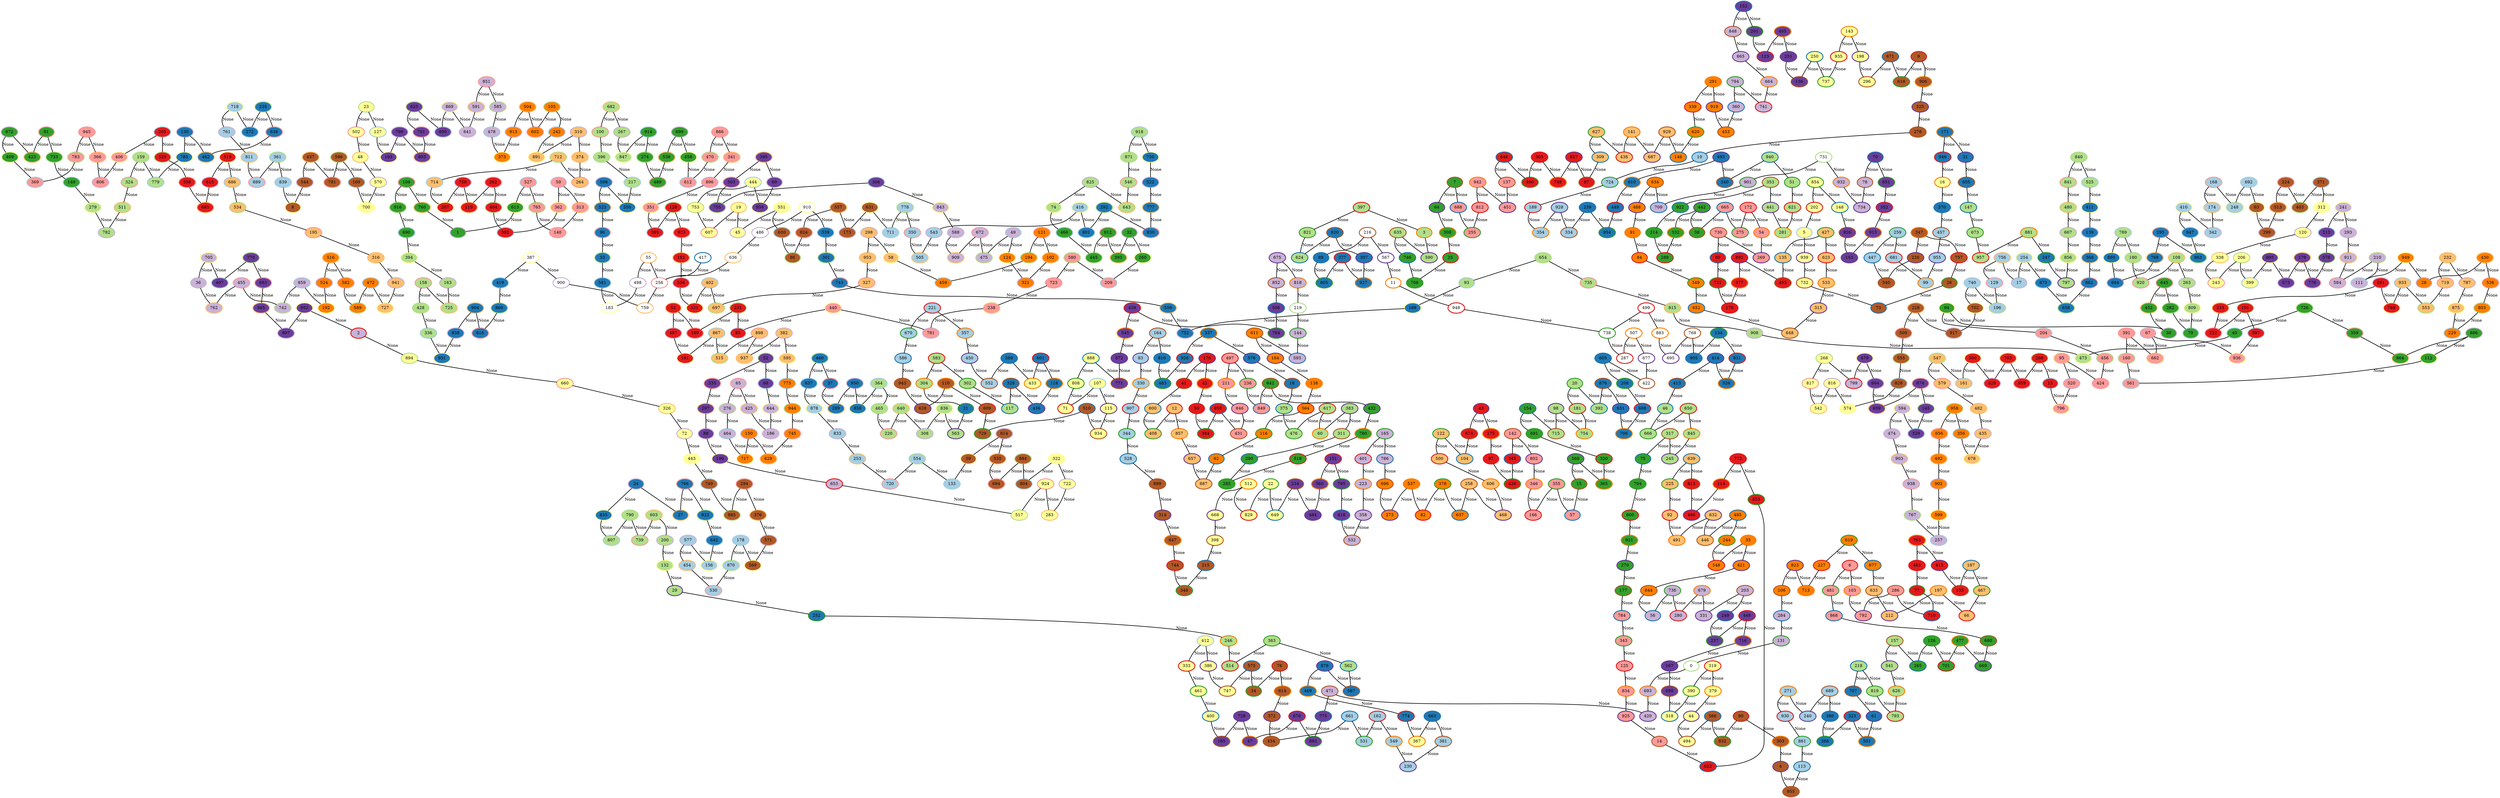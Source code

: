 graph G {
    0 [penwidth=3,label="0",color=3, colorscheme=paired12]
    1 [penwidth=3,label="1",color=9, colorscheme=paired12,style=filled,fillcolor=4]
    2 [penwidth=3,label="2",color=6, colorscheme=paired12,style=filled,fillcolor=9]
    3 [penwidth=3,label="3",color=8, colorscheme=paired12,style=filled,fillcolor=3]
    4 [penwidth=3,label="4",color=10, colorscheme=paired12,style=filled,fillcolor=12]
    5 [penwidth=3,label="5",color=1, colorscheme=paired12,style=filled,fillcolor=11]
    6 [penwidth=3,label="6",color=6, colorscheme=paired12,style=filled,fillcolor=5]
    7 [penwidth=3,label="7",color=12, colorscheme=paired12,style=filled,fillcolor=4]
    8 [penwidth=3,label="8",color=11, colorscheme=paired12,style=filled,fillcolor=12]
    9 [penwidth=3,label="9",color=6, colorscheme=paired12,style=filled,fillcolor=12]
    10 [penwidth=3,label="10",color=2, colorscheme=paired12,style=filled,fillcolor=1]
    11 [penwidth=3,label="11",color=8, colorscheme=paired12]
    12 [penwidth=3,label="12",color=6, colorscheme=paired12,style=filled,fillcolor=7]
    13 [penwidth=3,label="13",color=1, colorscheme=paired12,style=filled,fillcolor=6]
    14 [penwidth=3,label="14",color=12, colorscheme=paired12,style=filled,fillcolor=5]
    15 [penwidth=3,label="15",color=12, colorscheme=paired12,style=filled,fillcolor=4]
    16 [penwidth=3,label="16",color=8, colorscheme=paired12,style=filled,fillcolor=11]
    17 [penwidth=3,label="17",color=9, colorscheme=paired12,style=filled,fillcolor=1]
    18 [penwidth=3,label="18",color=12, colorscheme=paired12,style=filled,fillcolor=2]
    19 [penwidth=3,label="19",color=7, colorscheme=paired12,style=filled,fillcolor=11]
    20 [penwidth=3,label="20",color=4, colorscheme=paired12,style=filled,fillcolor=3]
    21 [penwidth=3,label="21",color=4, colorscheme=paired12,style=filled,fillcolor=2]
    22 [penwidth=3,label="22",color=4, colorscheme=paired12,style=filled,fillcolor=11]
    23 [penwidth=3,label="23",color=3, colorscheme=paired12,style=filled,fillcolor=11]
    24 [penwidth=3,label="24",color=9, colorscheme=paired12,style=filled,fillcolor=2]
    25 [penwidth=3,label="25",color=6, colorscheme=paired12,style=filled,fillcolor=4]
    26 [penwidth=3,label="26",color=4, colorscheme=paired12,style=filled,fillcolor=12]
    27 [penwidth=3,label="27",color=7, colorscheme=paired12,style=filled,fillcolor=2]
    28 [penwidth=3,label="28",color=9, colorscheme=paired12,style=filled,fillcolor=8]
    29 [penwidth=3,label="29",color=10, colorscheme=paired12,style=filled,fillcolor=3]
    30 [penwidth=3,label="30",color=9, colorscheme=paired12,style=filled,fillcolor=4]
    31 [penwidth=3,label="31",color=10, colorscheme=paired12,style=filled,fillcolor=2]
    32 [penwidth=3,label="32",color=9, colorscheme=paired12,style=filled,fillcolor=4]
    33 [penwidth=3,label="33",color=3, colorscheme=paired12,style=filled,fillcolor=2]
    34 [penwidth=3,label="34",color=4, colorscheme=paired12,style=filled,fillcolor=12]
    35 [penwidth=3,label="35",color=8, colorscheme=paired12,style=filled,fillcolor=8]
    36 [penwidth=3,label="36",color=9, colorscheme=paired12,style=filled,fillcolor=9]
    37 [penwidth=3,label="37",color=5, colorscheme=paired12,style=filled,fillcolor=2]
    38 [penwidth=3,label="38",color=12, colorscheme=paired12,style=filled,fillcolor=4]
    39 [penwidth=3,label="39",color=11, colorscheme=paired12,style=filled,fillcolor=12]
    40 [penwidth=3,label="40",color=1, colorscheme=paired12,style=filled,fillcolor=4]
    41 [penwidth=3,label="41",color=12, colorscheme=paired12,style=filled,fillcolor=6]
    42 [penwidth=3,label="42",color=8, colorscheme=paired12,style=filled,fillcolor=6]
    43 [penwidth=3,label="43",color=10, colorscheme=paired12,style=filled,fillcolor=6]
    44 [penwidth=3,label="44",color=10, colorscheme=paired12,style=filled,fillcolor=11]
    45 [penwidth=3,label="45",color=9, colorscheme=paired12,style=filled,fillcolor=11]
    46 [penwidth=3,label="46",color=2, colorscheme=paired12,style=filled,fillcolor=3]
    47 [penwidth=3,label="47",color=8, colorscheme=paired12,style=filled,fillcolor=10]
    48 [penwidth=3,label="48",color=7, colorscheme=paired12,style=filled,fillcolor=11]
    49 [penwidth=3,label="49",color=1, colorscheme=paired12,style=filled,fillcolor=9]
    50 [penwidth=3,label="50",color=6, colorscheme=paired12,style=filled,fillcolor=6]
    51 [penwidth=3,label="51",color=4, colorscheme=paired12,style=filled,fillcolor=3]
    52 [penwidth=3,label="52",color=3, colorscheme=paired12,style=filled,fillcolor=10]
    53 [penwidth=3,label="53",color=7, colorscheme=paired12,style=filled,fillcolor=6]
    54 [penwidth=3,label="54",color=8, colorscheme=paired12,style=filled,fillcolor=5]
    55 [penwidth=3,label="55",color=7, colorscheme=paired12]
    56 [penwidth=3,label="56",color=2, colorscheme=paired12,style=filled,fillcolor=9]
    57 [penwidth=3,label="57",color=2, colorscheme=paired12,style=filled,fillcolor=5]
    58 [penwidth=3,label="58",color=11, colorscheme=paired12,style=filled,fillcolor=7]
    59 [penwidth=3,label="59",color=9, colorscheme=paired12,style=filled,fillcolor=5]
    60 [penwidth=3,label="60",color=8, colorscheme=paired12,style=filled,fillcolor=3]
    61 [penwidth=3,label="61",color=10, colorscheme=paired12,style=filled,fillcolor=2]
    62 [penwidth=3,label="62",color=2, colorscheme=paired12,style=filled,fillcolor=8]
    63 [penwidth=3,label="63",color=11, colorscheme=paired12,style=filled,fillcolor=12]
    64 [penwidth=3,label="64",color=10, colorscheme=paired12,style=filled,fillcolor=4]
    65 [penwidth=3,label="65",color=5, colorscheme=paired12,style=filled,fillcolor=9]
    66 [penwidth=3,label="66",color=6, colorscheme=paired12,style=filled,fillcolor=7]
    67 [penwidth=3,label="67",color=9, colorscheme=paired12,style=filled,fillcolor=5]
    68 [penwidth=3,label="68",color=1, colorscheme=paired12,style=filled,fillcolor=10]
    69 [penwidth=3,label="69",color=9, colorscheme=paired12,style=filled,fillcolor=10]
    70 [penwidth=3,label="70",color=2, colorscheme=paired12,style=filled,fillcolor=10]
    71 [penwidth=3,label="71",color=6, colorscheme=paired12,style=filled,fillcolor=11]
    72 [penwidth=3,label="72",color=9, colorscheme=paired12,style=filled,fillcolor=11]
    73 [penwidth=3,label="73",color=2, colorscheme=paired12,style=filled,fillcolor=12]
    74 [penwidth=3,label="74",color=11, colorscheme=paired12,style=filled,fillcolor=3]
    75 [penwidth=3,label="75",color=2, colorscheme=paired12,style=filled,fillcolor=4]
    76 [penwidth=3,label="76",color=6, colorscheme=paired12,style=filled,fillcolor=12]
    77 [penwidth=3,label="77",color=4, colorscheme=paired12,style=filled,fillcolor=6]
    78 [penwidth=3,label="78",color=12, colorscheme=paired12,style=filled,fillcolor=9]
    79 [penwidth=3,label="79",color=1, colorscheme=paired12,style=filled,fillcolor=4]
    80 [penwidth=3,label="80",color=2, colorscheme=paired12,style=filled,fillcolor=6]
    81 [penwidth=3,label="81",color=5, colorscheme=paired12,style=filled,fillcolor=4]
    82 [penwidth=3,label="82",color=6, colorscheme=paired12,style=filled,fillcolor=8]
    83 [penwidth=3,label="83",color=10, colorscheme=paired12,style=filled,fillcolor=1]
    84 [penwidth=3,label="84",color=6, colorscheme=paired12,style=filled,fillcolor=8]
    85 [penwidth=3,label="85",color=1, colorscheme=paired12,style=filled,fillcolor=6]
    86 [penwidth=3,label="86",color=3, colorscheme=paired12,style=filled,fillcolor=12]
    87 [penwidth=3,label="87",color=12, colorscheme=paired12,style=filled,fillcolor=6]
    88 [penwidth=3,label="88",color=9, colorscheme=paired12,style=filled,fillcolor=10]
    89 [penwidth=3,label="89",color=2, colorscheme=paired12,style=filled,fillcolor=2]
    90 [penwidth=3,label="90",color=6, colorscheme=paired12,style=filled,fillcolor=12]
    91 [penwidth=3,label="91",color=8, colorscheme=paired12,style=filled,fillcolor=8]
    92 [penwidth=3,label="92",color=6, colorscheme=paired12,style=filled,fillcolor=7]
    93 [penwidth=3,label="93",color=1, colorscheme=paired12,style=filled,fillcolor=3]
    94 [penwidth=3,label="94",color=11, colorscheme=paired12,style=filled,fillcolor=4]
    95 [penwidth=3,label="95",color=7, colorscheme=paired12,style=filled,fillcolor=5]
    96 [penwidth=3,label="96",color=5, colorscheme=paired12,style=filled,fillcolor=2]
    97 [penwidth=3,label="97",color=6, colorscheme=paired12,style=filled,fillcolor=6]
    98 [penwidth=3,label="98",color=10, colorscheme=paired12,style=filled,fillcolor=3]
    99 [penwidth=3,label="99",color=8, colorscheme=paired12,style=filled,fillcolor=1]
    100 [penwidth=3,label="100",color=5, colorscheme=paired12,style=filled,fillcolor=3]
    101 [penwidth=3,label="101",color=3, colorscheme=paired12,style=filled,fillcolor=6]
    102 [penwidth=3,label="102",color=7, colorscheme=paired12,style=filled,fillcolor=8]
    103 [penwidth=3,label="103",color=8, colorscheme=paired12,style=filled,fillcolor=5]
    104 [penwidth=3,label="104",color=2, colorscheme=paired12,style=filled,fillcolor=7]
    105 [penwidth=3,label="105",color=3, colorscheme=paired12,style=filled,fillcolor=8]
    106 [penwidth=3,label="106",color=12, colorscheme=paired12,style=filled,fillcolor=8]
    107 [penwidth=3,label="107",color=1, colorscheme=paired12,style=filled,fillcolor=11]
    108 [penwidth=3,label="108",color=7, colorscheme=paired12,style=filled,fillcolor=3]
    109 [penwidth=3,label="109",color=5, colorscheme=paired12,style=filled,fillcolor=4]
    110 [penwidth=3,label="110",color=8, colorscheme=paired12,style=filled,fillcolor=12]
    111 [penwidth=3,label="111",color=1, colorscheme=paired12,style=filled,fillcolor=9]
    112 [penwidth=3,label="112",color=11, colorscheme=paired12,style=filled,fillcolor=4]
    113 [penwidth=3,label="113",color=2, colorscheme=paired12,style=filled,fillcolor=1]
    114 [penwidth=3,label="114",color=8, colorscheme=paired12,style=filled,fillcolor=6]
    115 [penwidth=3,label="115",color=10, colorscheme=paired12,style=filled,fillcolor=11]
    116 [penwidth=3,label="116",color=4, colorscheme=paired12,style=filled,fillcolor=8]
    117 [penwidth=3,label="117",color=2, colorscheme=paired12,style=filled,fillcolor=3]
    118 [penwidth=3,label="118",color=8, colorscheme=paired12,style=filled,fillcolor=2]
    119 [penwidth=3,label="119",color=7, colorscheme=paired12,style=filled,fillcolor=6]
    120 [penwidth=3,label="120",color=9, colorscheme=paired12,style=filled,fillcolor=11]
    121 [penwidth=3,label="121",color=5, colorscheme=paired12,style=filled,fillcolor=8]
    122 [penwidth=3,label="122",color=4, colorscheme=paired12,style=filled,fillcolor=7]
    123 [penwidth=3,label="123",color=6, colorscheme=paired12,style=filled,fillcolor=10]
    124 [penwidth=3,label="124",color=11, colorscheme=paired12,style=filled,fillcolor=8]
    125 [penwidth=3,label="125",color=6, colorscheme=paired12,style=filled,fillcolor=5]
    126 [penwidth=3,label="126",color=4, colorscheme=paired12,style=filled,fillcolor=4]
    127 [penwidth=3,label="127",color=1, colorscheme=paired12,style=filled,fillcolor=11]
    128 [penwidth=3,label="128",color=3, colorscheme=paired12,style=filled,fillcolor=6]
    129 [penwidth=3,label="129",color=5, colorscheme=paired12,style=filled,fillcolor=1]
    130 [penwidth=3,label="130",color=9, colorscheme=paired12,style=filled,fillcolor=2]
    131 [penwidth=3,label="131",color=4, colorscheme=paired12,style=filled,fillcolor=9]
    132 [penwidth=3,label="132",color=11, colorscheme=paired12,style=filled,fillcolor=3]
    133 [penwidth=3,label="133",color=1, colorscheme=paired12,style=filled,fillcolor=1]
    134 [penwidth=3,label="134",color=4, colorscheme=paired12,style=filled,fillcolor=2]
    135 [penwidth=3,label="135",color=2, colorscheme=paired12,style=filled,fillcolor=7]
    136 [penwidth=3,label="136",color=12, colorscheme=paired12,style=filled,fillcolor=10]
    137 [penwidth=3,label="137",color=12, colorscheme=paired12,style=filled,fillcolor=5]
    138 [penwidth=3,label="138",color=8, colorscheme=paired12,style=filled,fillcolor=8]
    139 [penwidth=3,label="139",color=9, colorscheme=paired12,style=filled,fillcolor=2]
    140 [penwidth=3,label="140",color=5, colorscheme=paired12,style=filled,fillcolor=5]
    141 [penwidth=3,label="141",color=8, colorscheme=paired12,style=filled,fillcolor=7]
    142 [penwidth=3,label="142",color=12, colorscheme=paired12,style=filled,fillcolor=5]
    143 [penwidth=3,label="143",color=8, colorscheme=paired12,style=filled,fillcolor=11]
    144 [penwidth=3,label="144",color=4, colorscheme=paired12,style=filled,fillcolor=9]
    145 [penwidth=3,label="145",color=3, colorscheme=paired12,style=filled,fillcolor=10]
    146 [penwidth=3,label="146",color=2, colorscheme=paired12,style=filled,fillcolor=8]
    147 [penwidth=3,label="147",color=2, colorscheme=paired12,style=filled,fillcolor=3]
    148 [penwidth=3,label="148",color=2, colorscheme=paired12,style=filled,fillcolor=11]
    149 [penwidth=3,label="149",color=1, colorscheme=paired12,style=filled,fillcolor=4]
    150 [penwidth=3,label="150",color=9, colorscheme=paired12,style=filled,fillcolor=8]
    151 [penwidth=3,label="151",color=6, colorscheme=paired12,style=filled,fillcolor=10]
    152 [penwidth=3,label="152",color=2, colorscheme=paired12,style=filled,fillcolor=10]
    153 [penwidth=3,label="153",color=10, colorscheme=paired12,style=filled,fillcolor=10]
    154 [penwidth=3,label="154",color=2, colorscheme=paired12,style=filled,fillcolor=4]
    155 [penwidth=3,label="155",color=12, colorscheme=paired12,style=filled,fillcolor=6]
    156 [penwidth=3,label="156",color=11, colorscheme=paired12,style=filled,fillcolor=1]
    157 [penwidth=3,label="157",color=12, colorscheme=paired12,style=filled,fillcolor=3]
    158 [penwidth=3,label="158",color=5, colorscheme=paired12,style=filled,fillcolor=3]
    159 [penwidth=3,label="159",color=3, colorscheme=paired12,style=filled,fillcolor=3]
    160 [penwidth=3,label="160",color=3, colorscheme=paired12,style=filled,fillcolor=5]
    161 [penwidth=3,label="161",color=1, colorscheme=paired12,style=filled,fillcolor=7]
    162 [penwidth=3,label="162",color=6, colorscheme=paired12,style=filled,fillcolor=1]
    163 [penwidth=3,label="163",color=9, colorscheme=paired12,style=filled,fillcolor=3]
    164 [penwidth=3,label="164",color=12, colorscheme=paired12,style=filled,fillcolor=1]
    165 [penwidth=3,label="165",color=4, colorscheme=paired12,style=filled,fillcolor=9]
    166 [penwidth=3,label="166",color=6, colorscheme=paired12,style=filled,fillcolor=5]
    167 [penwidth=3,label="167",color=10, colorscheme=paired12,style=filled,fillcolor=10]
    168 [penwidth=3,label="168",color=5, colorscheme=paired12,style=filled,fillcolor=1]
    169 [penwidth=3,label="169",color=1, colorscheme=paired12,style=filled,fillcolor=12]
    170 [penwidth=3,label="170",color=6, colorscheme=paired12,style=filled,fillcolor=6]
    171 [penwidth=3,label="171",color=8, colorscheme=paired12,style=filled,fillcolor=2]
    172 [penwidth=3,label="172",color=6, colorscheme=paired12,style=filled,fillcolor=5]
    173 [penwidth=3,label="173",color=9, colorscheme=paired12,style=filled,fillcolor=12]
    174 [penwidth=3,label="174",color=7, colorscheme=paired12,style=filled,fillcolor=1]
    175 [penwidth=3,label="175",color=8, colorscheme=paired12,style=filled,fillcolor=6]
    176 [penwidth=3,label="176",color=10, colorscheme=paired12,style=filled,fillcolor=6]
    177 [penwidth=3,label="177",color=12, colorscheme=paired12,style=filled,fillcolor=4]
    178 [penwidth=3,label="178",color=1, colorscheme=paired12,style=filled,fillcolor=1]
    179 [penwidth=3,label="179",color=7, colorscheme=paired12,style=filled,fillcolor=10]
    180 [penwidth=3,label="180",color=3, colorscheme=paired12,style=filled,fillcolor=3]
    181 [penwidth=3,label="181",color=6, colorscheme=paired12,style=filled,fillcolor=3]
    182 [penwidth=3,label="182",color=7, colorscheme=paired12,style=filled,fillcolor=6]
    183 [penwidth=3,label="183",color=11, colorscheme=paired12]
    184 [penwidth=3,label="184",color=10, colorscheme=paired12,style=filled,fillcolor=8]
    185 [penwidth=3,label="185",color=12, colorscheme=paired12,style=filled,fillcolor=10]
    186 [penwidth=3,label="186",color=9, colorscheme=paired12,style=filled,fillcolor=9]
    187 [penwidth=3,label="187",color=2, colorscheme=paired12,style=filled,fillcolor=7]
    188 [penwidth=3,label="188",color=11, colorscheme=paired12,style=filled,fillcolor=2]
    189 [penwidth=3,label="189",color=6, colorscheme=paired12,style=filled,fillcolor=1]
    190 [penwidth=3,label="190",color=11, colorscheme=paired12,style=filled,fillcolor=10]
    191 [penwidth=3,label="191",color=11, colorscheme=paired12,style=filled,fillcolor=6]
    192 [penwidth=3,label="192",color=11, colorscheme=paired12,style=filled,fillcolor=8]
    193 [penwidth=3,label="193",color=11, colorscheme=paired12,style=filled,fillcolor=10]
    194 [penwidth=3,label="194",color=3, colorscheme=paired12,style=filled,fillcolor=8]
    195 [penwidth=3,label="195",color=5, colorscheme=paired12,style=filled,fillcolor=7]
    196 [penwidth=3,label="196",color=3, colorscheme=paired12,style=filled,fillcolor=1]
    197 [penwidth=3,label="197",color=8, colorscheme=paired12,style=filled,fillcolor=7]
    198 [penwidth=3,label="198",color=10, colorscheme=paired12,style=filled,fillcolor=11]
    199 [penwidth=3,label="199",color=5, colorscheme=paired12,style=filled,fillcolor=6]
    200 [penwidth=3,label="200",color=9, colorscheme=paired12,style=filled,fillcolor=3]
    201 [penwidth=3,label="201",color=4, colorscheme=paired12,style=filled,fillcolor=10]
    202 [penwidth=3,label="202",color=6, colorscheme=paired12,style=filled,fillcolor=11]
    203 [penwidth=3,label="203",color=12, colorscheme=paired12,style=filled,fillcolor=9]
    204 [penwidth=3,label="204",color=1, colorscheme=paired12,style=filled,fillcolor=5]
    205 [penwidth=3,label="205",color=1, colorscheme=paired12,style=filled,fillcolor=6]
    206 [penwidth=3,label="206",color=3, colorscheme=paired12,style=filled,fillcolor=11]
    207 [penwidth=3,label="207",color=11, colorscheme=paired12,style=filled,fillcolor=6]
    208 [penwidth=3,label="208",color=4, colorscheme=paired12,style=filled,fillcolor=2]
    209 [penwidth=3,label="209",color=1, colorscheme=paired12,style=filled,fillcolor=5]
    210 [penwidth=3,label="210",color=3, colorscheme=paired12,style=filled,fillcolor=9]
    211 [penwidth=3,label="211",color=8, colorscheme=paired12,style=filled,fillcolor=5]
    212 [penwidth=3,label="212",color=10, colorscheme=paired12,style=filled,fillcolor=7]
    213 [penwidth=3,label="213",color=1, colorscheme=paired12,style=filled,fillcolor=10]
    214 [penwidth=3,label="214",color=4, colorscheme=paired12,style=filled,fillcolor=4]
    215 [penwidth=3,label="215",color=2, colorscheme=paired12,style=filled,fillcolor=12]
    216 [penwidth=3,label="216",color=12, colorscheme=paired12]
    217 [penwidth=3,label="217",color=1, colorscheme=paired12,style=filled,fillcolor=3]
    218 [penwidth=3,label="218",color=2, colorscheme=paired12,style=filled,fillcolor=3]
    219 [penwidth=3,label="219",color=3, colorscheme=paired12]
    220 [penwidth=3,label="220",color=5, colorscheme=paired12,style=filled,fillcolor=3]
    221 [penwidth=3,label="221",color=6, colorscheme=paired12,style=filled,fillcolor=1]
    222 [penwidth=3,label="222",color=5, colorscheme=paired12,style=filled,fillcolor=6]
    223 [penwidth=3,label="223",color=8, colorscheme=paired12,style=filled,fillcolor=9]
    224 [penwidth=3,label="224",color=5, colorscheme=paired12,style=filled,fillcolor=12]
    225 [penwidth=3,label="225",color=4, colorscheme=paired12,style=filled,fillcolor=7]
    226 [penwidth=3,label="226",color=10, colorscheme=paired12,style=filled,fillcolor=12]
    227 [penwidth=3,label="227",color=6, colorscheme=paired12,style=filled,fillcolor=8]
    228 [penwidth=3,label="228",color=7, colorscheme=paired12,style=filled,fillcolor=12]
    229 [penwidth=3,label="229",color=1, colorscheme=paired12,style=filled,fillcolor=8]
    230 [penwidth=3,label="230",color=10, colorscheme=paired12,style=filled,fillcolor=1]
    231 [penwidth=3,label="231",color=3, colorscheme=paired12,style=filled,fillcolor=6]
    232 [penwidth=3,label="232",color=7, colorscheme=paired12,style=filled,fillcolor=7]
    233 [penwidth=3,label="233",color=7, colorscheme=paired12,style=filled,fillcolor=6]
    234 [penwidth=3,label="234",color=12, colorscheme=paired12,style=filled,fillcolor=10]
    235 [penwidth=3,label="235",color=3, colorscheme=paired12,style=filled,fillcolor=2]
    236 [penwidth=3,label="236",color=4, colorscheme=paired12,style=filled,fillcolor=5]
    237 [penwidth=3,label="237",color=4, colorscheme=paired12,style=filled,fillcolor=10]
    238 [penwidth=3,label="238",color=7, colorscheme=paired12,style=filled,fillcolor=5]
    239 [penwidth=3,label="239",color=2, colorscheme=paired12,style=filled,fillcolor=2]
    240 [penwidth=3,label="240",color=10, colorscheme=paired12,style=filled,fillcolor=1]
    241 [penwidth=3,label="241",color=11, colorscheme=paired12,style=filled,fillcolor=9]
    242 [penwidth=3,label="242",color=1, colorscheme=paired12,style=filled,fillcolor=8]
    243 [penwidth=3,label="243",color=5, colorscheme=paired12,style=filled,fillcolor=11]
    244 [penwidth=3,label="244",color=4, colorscheme=paired12,style=filled,fillcolor=8]
    245 [penwidth=3,label="245",color=10, colorscheme=paired12,style=filled,fillcolor=3]
    246 [penwidth=3,label="246",color=8, colorscheme=paired12,style=filled,fillcolor=3]
    247 [penwidth=3,label="247",color=4, colorscheme=paired12,style=filled,fillcolor=2]
    248 [penwidth=3,label="248",color=3, colorscheme=paired12,style=filled,fillcolor=1]
    249 [penwidth=3,label="249",color=2, colorscheme=paired12,style=filled,fillcolor=10]
    250 [penwidth=3,label="250",color=2, colorscheme=paired12,style=filled,fillcolor=11]
    251 [penwidth=3,label="251",color=10, colorscheme=paired12,style=filled,fillcolor=10]
    252 [penwidth=3,label="252",color=4, colorscheme=paired12,style=filled,fillcolor=2]
    253 [penwidth=3,label="253",color=7, colorscheme=paired12,style=filled,fillcolor=1]
    254 [penwidth=3,label="254",color=11, colorscheme=paired12,style=filled,fillcolor=1]
    255 [penwidth=3,label="255",color=4, colorscheme=paired12,style=filled,fillcolor=5]
    256 [penwidth=3,label="256",color=5, colorscheme=paired12]
    257 [penwidth=3,label="257",color=1, colorscheme=paired12,style=filled,fillcolor=9]
    258 [penwidth=3,label="258",color=12, colorscheme=paired12,style=filled,fillcolor=7]
    259 [penwidth=3,label="259",color=4, colorscheme=paired12,style=filled,fillcolor=1]
    260 [penwidth=3,label="260",color=11, colorscheme=paired12,style=filled,fillcolor=4]
    261 [penwidth=3,label="261",color=9, colorscheme=paired12,style=filled,fillcolor=6]
    262 [penwidth=3,label="262",color=5, colorscheme=paired12,style=filled,fillcolor=6]
    263 [penwidth=3,label="263",color=9, colorscheme=paired12,style=filled,fillcolor=3]
    264 [penwidth=3,label="264",color=5, colorscheme=paired12,style=filled,fillcolor=7]
    265 [penwidth=3,label="265",color=2, colorscheme=paired12,style=filled,fillcolor=4]
    266 [penwidth=3,label="266",color=3, colorscheme=paired12,style=filled,fillcolor=6]
    267 [penwidth=3,label="267",color=9, colorscheme=paired12,style=filled,fillcolor=3]
    268 [penwidth=3,label="268",color=3, colorscheme=paired12,style=filled,fillcolor=11]
    269 [penwidth=3,label="269",color=10, colorscheme=paired12,style=filled,fillcolor=5]
    270 [penwidth=3,label="270",color=10, colorscheme=paired12,style=filled,fillcolor=4]
    271 [penwidth=3,label="271",color=8, colorscheme=paired12,style=filled,fillcolor=1]
    272 [penwidth=3,label="272",color=1, colorscheme=paired12,style=filled,fillcolor=2]
    273 [penwidth=3,label="273",color=10, colorscheme=paired12,style=filled,fillcolor=8]
    274 [penwidth=3,label="274",color=3, colorscheme=paired12,style=filled,fillcolor=4]
    275 [penwidth=3,label="275",color=4, colorscheme=paired12,style=filled,fillcolor=5]
    276 [penwidth=3,label="276",color=3, colorscheme=paired12,style=filled,fillcolor=9]
    277 [penwidth=3,label="277",color=6, colorscheme=paired12,style=filled,fillcolor=2]
    278 [penwidth=3,label="278",color=12, colorscheme=paired12,style=filled,fillcolor=12]
    279 [penwidth=3,label="279",color=11, colorscheme=paired12,style=filled,fillcolor=3]
    280 [penwidth=3,label="280",color=6, colorscheme=paired12,style=filled,fillcolor=9]
    281 [penwidth=3,label="281",color=8, colorscheme=paired12,style=filled,fillcolor=3]
    282 [penwidth=3,label="282",color=3, colorscheme=paired12,style=filled,fillcolor=4]
    283 [penwidth=3,label="283",color=7, colorscheme=paired12,style=filled,fillcolor=11]
    284 [penwidth=3,label="284",color=2, colorscheme=paired12,style=filled,fillcolor=9]
    285 [penwidth=3,label="285",color=4, colorscheme=paired12,style=filled,fillcolor=4]
    286 [penwidth=3,label="286",color=12, colorscheme=paired12,style=filled,fillcolor=5]
    287 [penwidth=3,label="287",color=6, colorscheme=paired12]
    288 [penwidth=3,label="288",color=6, colorscheme=paired12,style=filled,fillcolor=4]
    289 [penwidth=3,label="289",color=7, colorscheme=paired12,style=filled,fillcolor=2]
    290 [penwidth=3,label="290",color=2, colorscheme=paired12,style=filled,fillcolor=4]
    291 [penwidth=3,label="291",color=8, colorscheme=paired12,style=filled,fillcolor=8]
    292 [penwidth=3,label="292",color=3, colorscheme=paired12,style=filled,fillcolor=2]
    293 [penwidth=3,label="293",color=9, colorscheme=paired12,style=filled,fillcolor=9]
    294 [penwidth=3,label="294",color=5, colorscheme=paired12,style=filled,fillcolor=12]
    295 [penwidth=3,label="295",color=5, colorscheme=paired12,style=filled,fillcolor=2]
    296 [penwidth=3,label="296",color=12, colorscheme=paired12,style=filled,fillcolor=11]
    297 [penwidth=3,label="297",color=7, colorscheme=paired12,style=filled,fillcolor=10]
    298 [penwidth=3,label="298",color=9, colorscheme=paired12,style=filled,fillcolor=7]
    299 [penwidth=3,label="299",color=9, colorscheme=paired12,style=filled,fillcolor=12]
    300 [penwidth=3,label="300",color=11, colorscheme=paired12,style=filled,fillcolor=6]
    301 [penwidth=3,label="301",color=3, colorscheme=paired12,style=filled,fillcolor=2]
    302 [penwidth=3,label="302",color=4, colorscheme=paired12,style=filled,fillcolor=3]
    303 [penwidth=3,label="303",color=8, colorscheme=paired12,style=filled,fillcolor=12]
    304 [penwidth=3,label="304",color=8, colorscheme=paired12,style=filled,fillcolor=3]
    305 [penwidth=3,label="305",color=6, colorscheme=paired12,style=filled,fillcolor=6]
    306 [penwidth=3,label="306",color=1, colorscheme=paired12,style=filled,fillcolor=10]
    307 [penwidth=3,label="307",color=10, colorscheme=paired12,style=filled,fillcolor=2]
    308 [penwidth=3,label="308",color=9, colorscheme=paired12,style=filled,fillcolor=3]
    309 [penwidth=3,label="309",color=2, colorscheme=paired12,style=filled,fillcolor=7]
    310 [penwidth=3,label="310",color=9, colorscheme=paired12,style=filled,fillcolor=7]
    311 [penwidth=3,label="311",color=12, colorscheme=paired12,style=filled,fillcolor=3]
    312 [penwidth=3,label="312",color=11, colorscheme=paired12,style=filled,fillcolor=11]
    313 [penwidth=3,label="313",color=7, colorscheme=paired12,style=filled,fillcolor=5]
    314 [penwidth=3,label="314",color=10, colorscheme=paired12,style=filled,fillcolor=12]
    315 [penwidth=3,label="315",color=10, colorscheme=paired12,style=filled,fillcolor=7]
    316 [penwidth=3,label="316",color=7, colorscheme=paired12,style=filled,fillcolor=7]
    317 [penwidth=3,label="317",color=12, colorscheme=paired12,style=filled,fillcolor=3]
    318 [penwidth=3,label="318",color=2, colorscheme=paired12,style=filled,fillcolor=11]
    319 [penwidth=3,label="319",color=6, colorscheme=paired12,style=filled,fillcolor=11]
    320 [penwidth=3,label="320",color=6, colorscheme=paired12,style=filled,fillcolor=4]
    321 [penwidth=3,label="321",color=9, colorscheme=paired12,style=filled,fillcolor=8]
    322 [penwidth=3,label="322",color=11, colorscheme=paired12,style=filled,fillcolor=11]
    323 [penwidth=3,label="323",color=6, colorscheme=paired12,style=filled,fillcolor=2]
    324 [penwidth=3,label="324",color=5, colorscheme=paired12,style=filled,fillcolor=3]
    325 [penwidth=3,label="325",color=10, colorscheme=paired12,style=filled,fillcolor=12]
    326 [penwidth=3,label="326",color=7, colorscheme=paired12,style=filled,fillcolor=11]
    327 [penwidth=3,label="327",color=5, colorscheme=paired12,style=filled,fillcolor=7]
    328 [penwidth=3,label="328",color=12, colorscheme=paired12,style=filled,fillcolor=2]
    329 [penwidth=3,label="329",color=1, colorscheme=paired12,style=filled,fillcolor=10]
    330 [penwidth=3,label="330",color=8, colorscheme=paired12,style=filled,fillcolor=1]
    331 [penwidth=3,label="331",color=10, colorscheme=paired12,style=filled,fillcolor=9]
    332 [penwidth=3,label="332",color=8, colorscheme=paired12,style=filled,fillcolor=4]
    333 [penwidth=3,label="333",color=6, colorscheme=paired12,style=filled,fillcolor=11]
    334 [penwidth=3,label="334",color=12, colorscheme=paired12,style=filled,fillcolor=1]
    335 [penwidth=3,label="335",color=5, colorscheme=paired12,style=filled,fillcolor=10]
    336 [penwidth=3,label="336",color=1, colorscheme=paired12,style=filled,fillcolor=3]
    337 [penwidth=3,label="337",color=8, colorscheme=paired12,style=filled,fillcolor=2]
    338 [penwidth=3,label="338",color=7, colorscheme=paired12,style=filled,fillcolor=11]
    339 [penwidth=3,label="339",color=6, colorscheme=paired12,style=filled,fillcolor=8]
    340 [penwidth=3,label="340",color=12, colorscheme=paired12,style=filled,fillcolor=2]
    341 [penwidth=3,label="341",color=7, colorscheme=paired12,style=filled,fillcolor=5]
    342 [penwidth=3,label="342",color=9, colorscheme=paired12,style=filled,fillcolor=1]
    343 [penwidth=3,label="343",color=4, colorscheme=paired12,style=filled,fillcolor=5]
    344 [penwidth=3,label="344",color=4, colorscheme=paired12,style=filled,fillcolor=1]
    345 [penwidth=3,label="345",color=2, colorscheme=paired12,style=filled,fillcolor=6]
    346 [penwidth=3,label="346",color=8, colorscheme=paired12,style=filled,fillcolor=5]
    347 [penwidth=3,label="347",color=8, colorscheme=paired12,style=filled,fillcolor=12]
    348 [penwidth=3,label="348",color=4, colorscheme=paired12,style=filled,fillcolor=12]
    349 [penwidth=3,label="349",color=4, colorscheme=paired12,style=filled,fillcolor=8]
    350 [penwidth=3,label="350",color=5, colorscheme=paired12,style=filled,fillcolor=1]
    351 [penwidth=3,label="351",color=11, colorscheme=paired12,style=filled,fillcolor=5]
    352 [penwidth=3,label="352",color=6, colorscheme=paired12,style=filled,fillcolor=10]
    353 [penwidth=3,label="353",color=12, colorscheme=paired12,style=filled,fillcolor=3]
    354 [penwidth=3,label="354",color=8, colorscheme=paired12,style=filled,fillcolor=1]
    355 [penwidth=3,label="355",color=4, colorscheme=paired12,style=filled,fillcolor=5]
    356 [penwidth=3,label="356",color=1, colorscheme=paired12,style=filled,fillcolor=8]
    357 [penwidth=3,label="357",color=8, colorscheme=paired12,style=filled,fillcolor=1]
    358 [penwidth=3,label="358",color=10, colorscheme=paired12,style=filled,fillcolor=9]
    359 [penwidth=3,label="359",color=5, colorscheme=paired12,style=filled,fillcolor=4]
    360 [penwidth=3,label="360",color=2, colorscheme=paired12,style=filled,fillcolor=9]
    361 [penwidth=3,label="361",color=3, colorscheme=paired12,style=filled,fillcolor=1]
    362 [penwidth=3,label="362",color=11, colorscheme=paired12,style=filled,fillcolor=5]
    363 [penwidth=3,label="363",color=4, colorscheme=paired12,style=filled,fillcolor=3]
    364 [penwidth=3,label="364",color=1, colorscheme=paired12,style=filled,fillcolor=3]
    365 [penwidth=3,label="365",color=8, colorscheme=paired12,style=filled,fillcolor=4]
    366 [penwidth=3,label="366",color=7, colorscheme=paired12,style=filled,fillcolor=5]
    367 [penwidth=3,label="367",color=8, colorscheme=paired12,style=filled,fillcolor=11]
    368 [penwidth=3,label="368",color=7, colorscheme=paired12,style=filled,fillcolor=2]
    369 [penwidth=3,label="369",color=1, colorscheme=paired12,style=filled,fillcolor=5]
    370 [penwidth=3,label="370",color=2, colorscheme=paired12,style=filled,fillcolor=2]
    371 [penwidth=3,label="371",color=1, colorscheme=paired12,style=filled,fillcolor=12]
    372 [penwidth=3,label="372",color=10, colorscheme=paired12,style=filled,fillcolor=12]
    373 [penwidth=3,label="373",color=11, colorscheme=paired12,style=filled,fillcolor=8]
    374 [penwidth=3,label="374",color=7, colorscheme=paired12,style=filled,fillcolor=7]
    375 [penwidth=3,label="375",color=2, colorscheme=paired12,style=filled,fillcolor=3]
    376 [penwidth=3,label="376",color=7, colorscheme=paired12,style=filled,fillcolor=12]
    377 [penwidth=3,label="377",color=8, colorscheme=paired12,style=filled,fillcolor=6]
    378 [penwidth=3,label="378",color=4, colorscheme=paired12,style=filled,fillcolor=8]
    379 [penwidth=3,label="379",color=8, colorscheme=paired12,style=filled,fillcolor=11]
    380 [penwidth=3,label="380",color=2, colorscheme=paired12,style=filled,fillcolor=2]
    381 [penwidth=3,label="381",color=12, colorscheme=paired12,style=filled,fillcolor=1]
    382 [penwidth=3,label="382",color=9, colorscheme=paired12,style=filled,fillcolor=7]
    383 [penwidth=3,label="383",color=10, colorscheme=paired12,style=filled,fillcolor=3]
    384 [penwidth=3,label="384",color=4, colorscheme=paired12,style=filled,fillcolor=6]
    385 [penwidth=3,label="385",color=1, colorscheme=paired12,style=filled,fillcolor=6]
    386 [penwidth=3,label="386",color=10, colorscheme=paired12,style=filled,fillcolor=11]
    387 [penwidth=3,label="387",color=11, colorscheme=paired12]
    388 [penwidth=3,label="388",color=4, colorscheme=paired12,style=filled,fillcolor=2]
    389 [penwidth=3,label="389",color=2, colorscheme=paired12,style=filled,fillcolor=2]
    390 [penwidth=3,label="390",color=4, colorscheme=paired12,style=filled,fillcolor=11]
    391 [penwidth=3,label="391",color=5, colorscheme=paired12,style=filled,fillcolor=5]
    392 [penwidth=3,label="392",color=2, colorscheme=paired12,style=filled,fillcolor=3]
    393 [penwidth=3,label="393",color=7, colorscheme=paired12,style=filled,fillcolor=4]
    394 [penwidth=3,label="394",color=11, colorscheme=paired12,style=filled,fillcolor=3]
    395 [penwidth=3,label="395",color=7, colorscheme=paired12,style=filled,fillcolor=10]
    396 [penwidth=3,label="396",color=3, colorscheme=paired12,style=filled,fillcolor=3]
    397 [penwidth=3,label="397",color=6, colorscheme=paired12,style=filled,fillcolor=3]
    398 [penwidth=3,label="398",color=12, colorscheme=paired12,style=filled,fillcolor=11]
    399 [penwidth=3,label="399",color=1, colorscheme=paired12,style=filled,fillcolor=11]
    400 [penwidth=3,label="400",color=2, colorscheme=paired12,style=filled,fillcolor=11]
    401 [penwidth=3,label="401",color=6, colorscheme=paired12,style=filled,fillcolor=9]
    402 [penwidth=3,label="402",color=1, colorscheme=paired12,style=filled,fillcolor=7]
    403 [penwidth=3,label="403",color=3, colorscheme=paired12,style=filled,fillcolor=12]
    404 [penwidth=3,label="404",color=3, colorscheme=paired12,style=filled,fillcolor=6]
    405 [penwidth=3,label="405",color=8, colorscheme=paired12,style=filled,fillcolor=10]
    406 [penwidth=3,label="406",color=11, colorscheme=paired12,style=filled,fillcolor=5]
    407 [penwidth=3,label="407",color=1, colorscheme=paired12,style=filled,fillcolor=10]
    408 [penwidth=3,label="408",color=4, colorscheme=paired12,style=filled,fillcolor=7]
    409 [penwidth=3,label="409",color=11, colorscheme=paired12,style=filled,fillcolor=4]
    410 [penwidth=3,label="410",color=11, colorscheme=paired12,style=filled,fillcolor=1]
    411 [penwidth=3,label="411",color=11, colorscheme=paired12,style=filled,fillcolor=2]
    412 [penwidth=3,label="412",color=1, colorscheme=paired12,style=filled,fillcolor=11]
    413 [penwidth=3,label="413",color=12, colorscheme=paired12,style=filled,fillcolor=2]
    414 [penwidth=3,label="414",color=10, colorscheme=paired12,style=filled,fillcolor=2]
    415 [penwidth=3,label="415",color=10, colorscheme=paired12,style=filled,fillcolor=6]
    416 [penwidth=3,label="416",color=11, colorscheme=paired12,style=filled,fillcolor=1]
    417 [penwidth=3,label="417",color=2, colorscheme=paired12]
    418 [penwidth=3,label="418",color=2, colorscheme=paired12,style=filled,fillcolor=10]
    419 [penwidth=3,label="419",color=1, colorscheme=paired12,style=filled,fillcolor=2]
    420 [penwidth=3,label="420",color=10, colorscheme=paired12,style=filled,fillcolor=9]
    421 [penwidth=3,label="421",color=10, colorscheme=paired12,style=filled,fillcolor=8]
    422 [penwidth=3,label="422",color=12, colorscheme=paired12]
    423 [penwidth=3,label="423",color=7, colorscheme=paired12,style=filled,fillcolor=4]
    424 [penwidth=3,label="424",color=5, colorscheme=paired12,style=filled,fillcolor=5]
    425 [penwidth=3,label="425",color=7, colorscheme=paired12,style=filled,fillcolor=9]
    426 [penwidth=3,label="426",color=4, colorscheme=paired12,style=filled,fillcolor=6]
    427 [penwidth=3,label="427",color=4, colorscheme=paired12,style=filled,fillcolor=7]
    428 [penwidth=3,label="428",color=3, colorscheme=paired12,style=filled,fillcolor=3]
    429 [penwidth=3,label="429",color=9, colorscheme=paired12,style=filled,fillcolor=6]
    430 [penwidth=3,label="430",color=7, colorscheme=paired12,style=filled,fillcolor=8]
    431 [penwidth=3,label="431",color=12, colorscheme=paired12,style=filled,fillcolor=5]
    432 [penwidth=3,label="432",color=10, colorscheme=paired12,style=filled,fillcolor=4]
    433 [penwidth=3,label="433",color=8, colorscheme=paired12,style=filled,fillcolor=11]
    434 [penwidth=3,label="434",color=12, colorscheme=paired12,style=filled,fillcolor=12]
    435 [penwidth=3,label="435",color=9, colorscheme=paired12,style=filled,fillcolor=7]
    436 [penwidth=3,label="436",color=10, colorscheme=paired12,style=filled,fillcolor=2]
    437 [penwidth=3,label="437",color=7, colorscheme=paired12,style=filled,fillcolor=12]
    438 [penwidth=3,label="438",color=6, colorscheme=paired12,style=filled,fillcolor=7]
    439 [penwidth=3,label="439",color=6, colorscheme=paired12,style=filled,fillcolor=10]
    440 [penwidth=3,label="440",color=11, colorscheme=paired12,style=filled,fillcolor=5]
    441 [penwidth=3,label="441",color=10, colorscheme=paired12,style=filled,fillcolor=3]
    442 [penwidth=3,label="442",color=10, colorscheme=paired12,style=filled,fillcolor=4]
    443 [penwidth=3,label="443",color=11, colorscheme=paired12,style=filled,fillcolor=11]
    444 [penwidth=3,label="444",color=1, colorscheme=paired12,style=filled,fillcolor=11]
    445 [penwidth=3,label="445",color=3, colorscheme=paired12,style=filled,fillcolor=4]
    446 [penwidth=3,label="446",color=12, colorscheme=paired12,style=filled,fillcolor=7]
    447 [penwidth=3,label="447",color=2, colorscheme=paired12,style=filled,fillcolor=1]
    448 [penwidth=3,label="448",color=6, colorscheme=paired12,style=filled,fillcolor=10]
    449 [penwidth=3,label="449",color=6, colorscheme=paired12,style=filled,fillcolor=2]
    450 [penwidth=3,label="450",color=10, colorscheme=paired12,style=filled,fillcolor=1]
    451 [penwidth=3,label="451",color=10, colorscheme=paired12,style=filled,fillcolor=5]
    452 [penwidth=3,label="452",color=7, colorscheme=paired12,style=filled,fillcolor=4]
    453 [penwidth=3,label="453",color=12, colorscheme=paired12,style=filled,fillcolor=8]
    454 [penwidth=3,label="454",color=7, colorscheme=paired12,style=filled,fillcolor=1]
    455 [penwidth=3,label="455",color=5, colorscheme=paired12,style=filled,fillcolor=9]
    456 [penwidth=3,label="456",color=3, colorscheme=paired12,style=filled,fillcolor=5]
    457 [penwidth=3,label="457",color=12, colorscheme=paired12,style=filled,fillcolor=1]
    458 [penwidth=3,label="458",color=11, colorscheme=paired12,style=filled,fillcolor=4]
    459 [penwidth=3,label="459",color=1, colorscheme=paired12,style=filled,fillcolor=8]
    460 [penwidth=3,label="460",color=3, colorscheme=paired12,style=filled,fillcolor=2]
    461 [penwidth=3,label="461",color=4, colorscheme=paired12,style=filled,fillcolor=11]
    462 [penwidth=3,label="462",color=7, colorscheme=paired12,style=filled,fillcolor=2]
    463 [penwidth=3,label="463",color=6, colorscheme=paired12,style=filled,fillcolor=6]
    464 [penwidth=3,label="464",color=1, colorscheme=paired12,style=filled,fillcolor=9]
    465 [penwidth=3,label="465",color=3, colorscheme=paired12,style=filled,fillcolor=3]
    466 [penwidth=3,label="466",color=1, colorscheme=paired12,style=filled,fillcolor=4]
    467 [penwidth=3,label="467",color=4, colorscheme=paired12,style=filled,fillcolor=7]
    468 [penwidth=3,label="468",color=10, colorscheme=paired12,style=filled,fillcolor=7]
    469 [penwidth=3,label="469",color=8, colorscheme=paired12,style=filled,fillcolor=2]
    470 [penwidth=3,label="470",color=3, colorscheme=paired12,style=filled,fillcolor=5]
    471 [penwidth=3,label="471",color=12, colorscheme=paired12,style=filled,fillcolor=9]
    472 [penwidth=3,label="472",color=1, colorscheme=paired12,style=filled,fillcolor=8]
    473 [penwidth=3,label="473",color=11, colorscheme=paired12,style=filled,fillcolor=3]
    474 [penwidth=3,label="474",color=9, colorscheme=paired12,style=filled,fillcolor=9]
    475 [penwidth=3,label="475",color=3, colorscheme=paired12,style=filled,fillcolor=9]
    476 [penwidth=3,label="476",color=4, colorscheme=paired12,style=filled,fillcolor=3]
    477 [penwidth=3,label="477",color=8, colorscheme=paired12,style=filled,fillcolor=4]
    478 [penwidth=3,label="478",color=1, colorscheme=paired12,style=filled,fillcolor=9]
    479 [penwidth=3,label="479",color=11, colorscheme=paired12,style=filled,fillcolor=10]
    480 [penwidth=3,label="480",color=7, colorscheme=paired12,style=filled,fillcolor=3]
    481 [penwidth=3,label="481",color=4, colorscheme=paired12,style=filled,fillcolor=5]
    482 [penwidth=3,label="482",color=7, colorscheme=paired12,style=filled,fillcolor=7]
    483 [penwidth=3,label="483",color=4, colorscheme=paired12,style=filled,fillcolor=2]
    484 [penwidth=3,label="484",color=10, colorscheme=paired12,style=filled,fillcolor=10]
    485 [penwidth=3,label="485",color=2, colorscheme=paired12,style=filled,fillcolor=8]
    486 [penwidth=3,label="486",color=9, colorscheme=paired12]
    487 [penwidth=3,label="487",color=9, colorscheme=paired12,style=filled,fillcolor=6]
    488 [penwidth=3,label="488",color=10, colorscheme=paired12,style=filled,fillcolor=8]
    489 [penwidth=3,label="489",color=5, colorscheme=paired12,style=filled,fillcolor=4]
    490 [penwidth=3,label="490",color=4, colorscheme=paired12,style=filled,fillcolor=6]
    491 [penwidth=3,label="491",color=8, colorscheme=paired12,style=filled,fillcolor=7]
    492 [penwidth=3,label="492",color=7, colorscheme=paired12,style=filled,fillcolor=8]
    493 [penwidth=3,label="493",color=10, colorscheme=paired12,style=filled,fillcolor=2]
    494 [penwidth=3,label="494",color=12, colorscheme=paired12,style=filled,fillcolor=11]
    495 [penwidth=3,label="495",color=12, colorscheme=paired12,style=filled,fillcolor=6]
    496 [penwidth=3,label="496",color=10, colorscheme=paired12,style=filled,fillcolor=6]
    497 [penwidth=3,label="497",color=6, colorscheme=paired12,style=filled,fillcolor=5]
    498 [penwidth=3,label="498",color=9, colorscheme=paired12]
    499 [penwidth=3,label="499",color=6, colorscheme=paired12]
    500 [penwidth=3,label="500",color=6, colorscheme=paired12,style=filled,fillcolor=7]
    501 [penwidth=3,label="501",color=8, colorscheme=paired12,style=filled,fillcolor=2]
    502 [penwidth=3,label="502",color=5, colorscheme=paired12,style=filled,fillcolor=11]
    503 [penwidth=3,label="503",color=5, colorscheme=paired12,style=filled,fillcolor=10]
    504 [penwidth=3,label="504",color=7, colorscheme=paired12,style=filled,fillcolor=8]
    505 [penwidth=3,label="505",color=7, colorscheme=paired12,style=filled,fillcolor=1]
    506 [penwidth=3,label="506",color=2, colorscheme=paired12,style=filled,fillcolor=10]
    507 [penwidth=3,label="507",color=8, colorscheme=paired12]
    508 [penwidth=3,label="508",color=8, colorscheme=paired12,style=filled,fillcolor=4]
    509 [penwidth=3,label="509",color=5, colorscheme=paired12,style=filled,fillcolor=12]
    510 [penwidth=3,label="510",color=2, colorscheme=paired12,style=filled,fillcolor=12]
    511 [penwidth=3,label="511",color=7, colorscheme=paired12,style=filled,fillcolor=3]
    512 [penwidth=3,label="512",color=8, colorscheme=paired12,style=filled,fillcolor=11]
    513 [penwidth=3,label="513",color=7, colorscheme=paired12,style=filled,fillcolor=12]
    514 [penwidth=3,label="514",color=6, colorscheme=paired12,style=filled,fillcolor=3]
    515 [penwidth=3,label="515",color=3, colorscheme=paired12,style=filled,fillcolor=7]
    516 [penwidth=3,label="516",color=7, colorscheme=paired12,style=filled,fillcolor=8]
    517 [penwidth=3,label="517",color=3, colorscheme=paired12,style=filled,fillcolor=11]
    518 [penwidth=3,label="518",color=6, colorscheme=paired12,style=filled,fillcolor=4]
    519 [penwidth=3,label="519",color=11, colorscheme=paired12,style=filled,fillcolor=6]
    520 [penwidth=3,label="520",color=9, colorscheme=paired12,style=filled,fillcolor=5]
    521 [penwidth=3,label="521",color=11, colorscheme=paired12,style=filled,fillcolor=6]
    522 [penwidth=3,label="522",color=9, colorscheme=paired12,style=filled,fillcolor=2]
    523 [penwidth=3,label="523",color=7, colorscheme=paired12,style=filled,fillcolor=2]
    524 [penwidth=3,label="524",color=9, colorscheme=paired12,style=filled,fillcolor=8]
    525 [penwidth=3,label="525",color=1, colorscheme=paired12,style=filled,fillcolor=3]
    526 [penwidth=3,label="526",color=8, colorscheme=paired12,style=filled,fillcolor=2]
    527 [penwidth=3,label="527",color=1, colorscheme=paired12,style=filled,fillcolor=5]
    528 [penwidth=3,label="528",color=2, colorscheme=paired12,style=filled,fillcolor=1]
    529 [penwidth=3,label="529",color=3, colorscheme=paired12,style=filled,fillcolor=6]
    530 [penwidth=3,label="530",color=5, colorscheme=paired12,style=filled,fillcolor=1]
    531 [penwidth=3,label="531",color=4, colorscheme=paired12,style=filled,fillcolor=1]
    532 [penwidth=3,label="532",color=12, colorscheme=paired12,style=filled,fillcolor=9]
    533 [penwidth=3,label="533",color=8, colorscheme=paired12,style=filled,fillcolor=7]
    534 [penwidth=3,label="534",color=3, colorscheme=paired12,style=filled,fillcolor=7]
    535 [penwidth=3,label="535",color=7, colorscheme=paired12,style=filled,fillcolor=12]
    536 [penwidth=3,label="536",color=5, colorscheme=paired12,style=filled,fillcolor=8]
    537 [penwidth=3,label="537",color=8, colorscheme=paired12,style=filled,fillcolor=8]
    538 [penwidth=3,label="538",color=7, colorscheme=paired12,style=filled,fillcolor=4]
    539 [penwidth=3,label="539",color=1, colorscheme=paired12,style=filled,fillcolor=2]
    540 [penwidth=3,label="540",color=12, colorscheme=paired12,style=filled,fillcolor=12]
    541 [penwidth=3,label="541",color=10, colorscheme=paired12,style=filled,fillcolor=3]
    542 [penwidth=3,label="542",color=7, colorscheme=paired12,style=filled,fillcolor=11]
    543 [penwidth=3,label="543",color=9, colorscheme=paired12,style=filled,fillcolor=1]
    544 [penwidth=3,label="544",color=9, colorscheme=paired12,style=filled,fillcolor=12]
    545 [penwidth=3,label="545",color=8, colorscheme=paired12,style=filled,fillcolor=10]
    546 [penwidth=3,label="546",color=5, colorscheme=paired12,style=filled,fillcolor=3]
    547 [penwidth=3,label="547",color=3, colorscheme=paired12,style=filled,fillcolor=7]
    548 [penwidth=3,label="548",color=6, colorscheme=paired12,style=filled,fillcolor=8]
    549 [penwidth=3,label="549",color=8, colorscheme=paired12,style=filled,fillcolor=1]
    550 [penwidth=3,label="550",color=11, colorscheme=paired12,style=filled,fillcolor=2]
    551 [penwidth=3,label="551",color=11, colorscheme=paired12,style=filled,fillcolor=11]
    552 [penwidth=3,label="552",color=12, colorscheme=paired12,style=filled,fillcolor=1]
    553 [penwidth=3,label="553",color=3, colorscheme=paired12,style=filled,fillcolor=7]
    554 [penwidth=3,label="554",color=3, colorscheme=paired12,style=filled,fillcolor=1]
    555 [penwidth=3,label="555",color=3, colorscheme=paired12,style=filled,fillcolor=12]
    556 [penwidth=3,label="556",color=9, colorscheme=paired12,style=filled,fillcolor=6]
    557 [penwidth=3,label="557",color=7, colorscheme=paired12,style=filled,fillcolor=12]
    558 [penwidth=3,label="558",color=5, colorscheme=paired12,style=filled,fillcolor=6]
    559 [penwidth=3,label="559",color=7, colorscheme=paired12,style=filled,fillcolor=2]
    560 [penwidth=3,label="560",color=8, colorscheme=paired12,style=filled,fillcolor=10]
    561 [penwidth=3,label="561",color=1, colorscheme=paired12,style=filled,fillcolor=5]
    562 [penwidth=3,label="562",color=2, colorscheme=paired12,style=filled,fillcolor=3]
    563 [penwidth=3,label="563",color=10, colorscheme=paired12,style=filled,fillcolor=3]
    564 [penwidth=3,label="564",color=6, colorscheme=paired12,style=filled,fillcolor=8]
    565 [penwidth=3,label="565",color=7, colorscheme=paired12,style=filled,fillcolor=10]
    566 [penwidth=3,label="566",color=2, colorscheme=paired12,style=filled,fillcolor=12]
    567 [penwidth=3,label="567",color=10, colorscheme=paired12]
    568 [penwidth=3,label="568",color=10, colorscheme=paired12,style=filled,fillcolor=4]
    569 [penwidth=3,label="569",color=11, colorscheme=paired12,style=filled,fillcolor=12]
    570 [penwidth=3,label="570",color=9, colorscheme=paired12,style=filled,fillcolor=11]
    571 [penwidth=3,label="571",color=9, colorscheme=paired12,style=filled,fillcolor=12]
    572 [penwidth=3,label="572",color=10, colorscheme=paired12,style=filled,fillcolor=10]
    573 [penwidth=3,label="573",color=9, colorscheme=paired12,style=filled,fillcolor=10]
    574 [penwidth=3,label="574",color=11, colorscheme=paired12,style=filled,fillcolor=11]
    575 [penwidth=3,label="575",color=2, colorscheme=paired12,style=filled,fillcolor=12]
    576 [penwidth=3,label="576",color=10, colorscheme=paired12,style=filled,fillcolor=2]
    577 [penwidth=3,label="577",color=9, colorscheme=paired12,style=filled,fillcolor=1]
    578 [penwidth=3,label="578",color=3, colorscheme=paired12,style=filled,fillcolor=10]
    579 [penwidth=3,label="579",color=5, colorscheme=paired12,style=filled,fillcolor=7]
    580 [penwidth=3,label="580",color=3, colorscheme=paired12,style=filled,fillcolor=5]
    581 [penwidth=3,label="581",color=1, colorscheme=paired12,style=filled,fillcolor=2]
    582 [penwidth=3,label="582",color=5, colorscheme=paired12,style=filled,fillcolor=8]
    583 [penwidth=3,label="583",color=6, colorscheme=paired12,style=filled,fillcolor=3]
    584 [penwidth=3,label="584",color=5, colorscheme=paired12,style=filled,fillcolor=9]
    585 [penwidth=3,label="585",color=3, colorscheme=paired12,style=filled,fillcolor=9]
    586 [penwidth=3,label="586",color=2, colorscheme=paired12,style=filled,fillcolor=1]
    587 [penwidth=3,label="587",color=12, colorscheme=paired12,style=filled,fillcolor=2]
    588 [penwidth=3,label="588",color=9, colorscheme=paired12,style=filled,fillcolor=9]
    589 [penwidth=3,label="589",color=3, colorscheme=paired12,style=filled,fillcolor=8]
    590 [penwidth=3,label="590",color=10, colorscheme=paired12,style=filled,fillcolor=3]
    591 [penwidth=3,label="591",color=7, colorscheme=paired12,style=filled,fillcolor=9]
    592 [penwidth=3,label="592",color=1, colorscheme=paired12,style=filled,fillcolor=6]
    593 [penwidth=3,label="593",color=2, colorscheme=paired12,style=filled,fillcolor=9]
    594 [penwidth=3,label="594",color=11, colorscheme=paired12,style=filled,fillcolor=9]
    595 [penwidth=3,label="595",color=11, colorscheme=paired12,style=filled,fillcolor=7]
    596 [penwidth=3,label="596",color=3, colorscheme=paired12,style=filled,fillcolor=12]
    597 [penwidth=3,label="597",color=1, colorscheme=paired12,style=filled,fillcolor=6]
    598 [penwidth=3,label="598",color=9, colorscheme=paired12,style=filled,fillcolor=2]
    599 [penwidth=3,label="599",color=11, colorscheme=paired12,style=filled,fillcolor=8]
    600 [penwidth=3,label="600",color=6, colorscheme=paired12,style=filled,fillcolor=4]
    601 [penwidth=3,label="601",color=6, colorscheme=paired12,style=filled,fillcolor=2]
    602 [penwidth=3,label="602",color=5, colorscheme=paired12,style=filled,fillcolor=8]
    603 [penwidth=3,label="603",color=7, colorscheme=paired12,style=filled,fillcolor=3]
    604 [penwidth=3,label="604",color=9, colorscheme=paired12,style=filled,fillcolor=10]
    605 [penwidth=3,label="605",color=2, colorscheme=paired12,style=filled,fillcolor=2]
    606 [penwidth=3,label="606",color=8, colorscheme=paired12,style=filled,fillcolor=7]
    607 [penwidth=3,label="607",color=5, colorscheme=paired12,style=filled,fillcolor=11]
    608 [penwidth=3,label="608",color=6, colorscheme=paired12,style=filled,fillcolor=2]
    609 [penwidth=3,label="609",color=6, colorscheme=paired12,style=filled,fillcolor=12]
    610 [penwidth=3,label="610",color=8, colorscheme=paired12,style=filled,fillcolor=2]
    611 [penwidth=3,label="611",color=12, colorscheme=paired12,style=filled,fillcolor=8]
    612 [penwidth=3,label="612",color=1, colorscheme=paired12,style=filled,fillcolor=5]
    613 [penwidth=3,label="613",color=11, colorscheme=paired12,style=filled,fillcolor=4]
    614 [penwidth=3,label="614",color=8, colorscheme=paired12,style=filled,fillcolor=12]
    615 [penwidth=3,label="615",color=9, colorscheme=paired12,style=filled,fillcolor=6]
    616 [penwidth=3,label="616",color=5, colorscheme=paired12,style=filled,fillcolor=2]
    617 [penwidth=3,label="617",color=6, colorscheme=paired12,style=filled,fillcolor=3]
    618 [penwidth=3,label="618",color=4, colorscheme=paired12,style=filled,fillcolor=12]
    619 [penwidth=3,label="619",color=4, colorscheme=paired12,style=filled,fillcolor=8]
    620 [penwidth=3,label="620",color=4, colorscheme=paired12,style=filled,fillcolor=8]
    621 [penwidth=3,label="621",color=6, colorscheme=paired12,style=filled,fillcolor=3]
    622 [penwidth=3,label="622",color=2, colorscheme=paired12,style=filled,fillcolor=6]
    623 [penwidth=3,label="623",color=6, colorscheme=paired12,style=filled,fillcolor=7]
    624 [penwidth=3,label="624",color=2, colorscheme=paired12,style=filled,fillcolor=3]
    625 [penwidth=3,label="625",color=3, colorscheme=paired12,style=filled,fillcolor=10]
    626 [penwidth=3,label="626",color=8, colorscheme=paired12,style=filled,fillcolor=3]
    627 [penwidth=3,label="627",color=4, colorscheme=paired12,style=filled,fillcolor=7]
    628 [penwidth=3,label="628",color=10, colorscheme=paired12,style=filled,fillcolor=12]
    629 [penwidth=3,label="629",color=7, colorscheme=paired12,style=filled,fillcolor=8]
    630 [penwidth=3,label="630",color=1, colorscheme=paired12,style=filled,fillcolor=12]
    631 [penwidth=3,label="631",color=11, colorscheme=paired12,style=filled,fillcolor=12]
    632 [penwidth=3,label="632",color=10, colorscheme=paired12,style=filled,fillcolor=7]
    633 [penwidth=3,label="633",color=12, colorscheme=paired12,style=filled,fillcolor=7]
    634 [penwidth=3,label="634",color=12, colorscheme=paired12,style=filled,fillcolor=8]
    635 [penwidth=3,label="635",color=12, colorscheme=paired12,style=filled,fillcolor=3]
    636 [penwidth=3,label="636",color=7, colorscheme=paired12]
    637 [penwidth=3,label="637",color=2, colorscheme=paired12,style=filled,fillcolor=8]
    638 [penwidth=3,label="638",color=5, colorscheme=paired12,style=filled,fillcolor=2]
    639 [penwidth=3,label="639",color=2, colorscheme=paired12,style=filled,fillcolor=7]
    640 [penwidth=3,label="640",color=7, colorscheme=paired12,style=filled,fillcolor=3]
    641 [penwidth=3,label="641",color=9, colorscheme=paired12,style=filled,fillcolor=9]
    642 [penwidth=3,label="642",color=1, colorscheme=paired12,style=filled,fillcolor=2]
    643 [penwidth=3,label="643",color=7, colorscheme=paired12,style=filled,fillcolor=3]
    644 [penwidth=3,label="644",color=11, colorscheme=paired12,style=filled,fillcolor=9]
    645 [penwidth=3,label="645",color=5, colorscheme=paired12,style=filled,fillcolor=4]
    646 [penwidth=3,label="646",color=2, colorscheme=paired12,style=filled,fillcolor=6]
    647 [penwidth=3,label="647",color=8, colorscheme=paired12,style=filled,fillcolor=12]
    648 [penwidth=3,label="648",color=12, colorscheme=paired12,style=filled,fillcolor=7]
    649 [penwidth=3,label="649",color=2, colorscheme=paired12,style=filled,fillcolor=11]
    650 [penwidth=3,label="650",color=6, colorscheme=paired12,style=filled,fillcolor=3]
    651 [penwidth=3,label="651",color=4, colorscheme=paired12,style=filled,fillcolor=10]
    652 [penwidth=3,label="652",color=2, colorscheme=paired12,style=filled,fillcolor=8]
    653 [penwidth=3,label="653",color=6, colorscheme=paired12,style=filled,fillcolor=9]
    654 [penwidth=3,label="654",color=3, colorscheme=paired12,style=filled,fillcolor=3]
    655 [penwidth=3,label="655",color=12, colorscheme=paired12,style=filled,fillcolor=2]
    656 [penwidth=3,label="656",color=5, colorscheme=paired12,style=filled,fillcolor=8]
    657 [penwidth=3,label="657",color=10, colorscheme=paired12,style=filled,fillcolor=7]
    658 [penwidth=3,label="658",color=3, colorscheme=paired12,style=filled,fillcolor=2]
    659 [penwidth=3,label="659",color=7, colorscheme=paired12,style=filled,fillcolor=10]
    660 [penwidth=3,label="660",color=5, colorscheme=paired12,style=filled,fillcolor=11]
    661 [penwidth=3,label="661",color=2, colorscheme=paired12,style=filled,fillcolor=1]
    662 [penwidth=3,label="662",color=7, colorscheme=paired12,style=filled,fillcolor=5]
    663 [penwidth=3,label="663",color=2, colorscheme=paired12,style=filled,fillcolor=2]
    664 [penwidth=3,label="664",color=8, colorscheme=paired12,style=filled,fillcolor=9]
    665 [penwidth=3,label="665",color=2, colorscheme=paired12,style=filled,fillcolor=5]
    666 [penwidth=3,label="666",color=4, colorscheme=paired12,style=filled,fillcolor=3]
    667 [penwidth=3,label="667",color=9, colorscheme=paired12,style=filled,fillcolor=3]
    668 [penwidth=3,label="668",color=10, colorscheme=paired12,style=filled,fillcolor=11]
    669 [penwidth=3,label="669",color=10, colorscheme=paired12,style=filled,fillcolor=4]
    670 [penwidth=3,label="670",color=4, colorscheme=paired12,style=filled,fillcolor=1]
    671 [penwidth=3,label="671",color=2, colorscheme=paired12,style=filled,fillcolor=12]
    672 [penwidth=3,label="672",color=5, colorscheme=paired12,style=filled,fillcolor=9]
    673 [penwidth=3,label="673",color=4, colorscheme=paired12,style=filled,fillcolor=3]
    674 [penwidth=3,label="674",color=12, colorscheme=paired12,style=filled,fillcolor=6]
    675 [penwidth=3,label="675",color=10, colorscheme=paired12,style=filled,fillcolor=9]
    676 [penwidth=3,label="676",color=6, colorscheme=paired12,style=filled,fillcolor=10]
    677 [penwidth=3,label="677",color=10, colorscheme=paired12]
    678 [penwidth=3,label="678",color=11, colorscheme=paired12,style=filled,fillcolor=7]
    679 [penwidth=3,label="679",color=8, colorscheme=paired12,style=filled,fillcolor=9]
    680 [penwidth=3,label="680",color=12, colorscheme=paired12,style=filled,fillcolor=4]
    681 [penwidth=3,label="681",color=6, colorscheme=paired12,style=filled,fillcolor=1]
    682 [penwidth=3,label="682",color=7, colorscheme=paired12,style=filled,fillcolor=3]
    683 [penwidth=3,label="683",color=5, colorscheme=paired12,style=filled,fillcolor=10]
    684 [penwidth=3,label="684",color=9, colorscheme=paired12,style=filled,fillcolor=2]
    685 [penwidth=3,label="685",color=7, colorscheme=paired12,style=filled,fillcolor=6]
    686 [penwidth=3,label="686",color=1, colorscheme=paired12,style=filled,fillcolor=7]
    687 [penwidth=3,label="687",color=10, colorscheme=paired12,style=filled,fillcolor=7]
    688 [penwidth=3,label="688",color=2, colorscheme=paired12,style=filled,fillcolor=5]
    689 [penwidth=3,label="689",color=12, colorscheme=paired12,style=filled,fillcolor=1]
    690 [penwidth=3,label="690",color=1, colorscheme=paired12,style=filled,fillcolor=4]
    691 [penwidth=3,label="691",color=4, colorscheme=paired12,style=filled,fillcolor=4]
    692 [penwidth=3,label="692",color=1, colorscheme=paired12,style=filled,fillcolor=1]
    693 [penwidth=3,label="693",color=8, colorscheme=paired12,style=filled,fillcolor=9]
    694 [penwidth=3,label="694",color=5, colorscheme=paired12,style=filled,fillcolor=12]
    695 [penwidth=3,label="695",color=10, colorscheme=paired12]
    696 [penwidth=3,label="696",color=12, colorscheme=paired12,style=filled,fillcolor=8]
    697 [penwidth=3,label="697",color=3, colorscheme=paired12,style=filled,fillcolor=7]
    698 [penwidth=3,label="698",color=12, colorscheme=paired12,style=filled,fillcolor=10]
    699 [penwidth=3,label="699",color=9, colorscheme=paired12,style=filled,fillcolor=4]
    700 [penwidth=3,label="700",color=11, colorscheme=paired12,style=filled,fillcolor=11]
    701 [penwidth=3,label="701",color=6, colorscheme=paired12,style=filled,fillcolor=4]
    702 [penwidth=3,label="702",color=11, colorscheme=paired12,style=filled,fillcolor=12]
    703 [penwidth=3,label="703",color=7, colorscheme=paired12,style=filled,fillcolor=6]
    704 [penwidth=3,label="704",color=4, colorscheme=paired12,style=filled,fillcolor=4]
    705 [penwidth=3,label="705",color=11, colorscheme=paired12,style=filled,fillcolor=9]
    706 [penwidth=3,label="706",color=8, colorscheme=paired12,style=filled,fillcolor=2]
    707 [penwidth=3,label="707",color=12, colorscheme=paired12,style=filled,fillcolor=2]
    708 [penwidth=3,label="708",color=4, colorscheme=paired12,style=filled,fillcolor=4]
    709 [penwidth=3,label="709",color=2, colorscheme=paired12,style=filled,fillcolor=9]
    710 [penwidth=3,label="710",color=2, colorscheme=paired12,style=filled,fillcolor=6]
    711 [penwidth=3,label="711",color=1, colorscheme=paired12,style=filled,fillcolor=1]
    712 [penwidth=3,label="712",color=3, colorscheme=paired12,style=filled,fillcolor=7]
    713 [penwidth=3,label="713",color=8, colorscheme=paired12,style=filled,fillcolor=8]
    714 [penwidth=3,label="714",color=1, colorscheme=paired12,style=filled,fillcolor=7]
    715 [penwidth=3,label="715",color=12, colorscheme=paired12,style=filled,fillcolor=3]
    716 [penwidth=3,label="716",color=8, colorscheme=paired12,style=filled,fillcolor=10]
    717 [penwidth=3,label="717",color=11, colorscheme=paired12,style=filled,fillcolor=8]
    718 [penwidth=3,label="718",color=11, colorscheme=paired12,style=filled,fillcolor=1]
    719 [penwidth=3,label="719",color=5, colorscheme=paired12,style=filled,fillcolor=7]
    720 [penwidth=3,label="720",color=5, colorscheme=paired12,style=filled,fillcolor=1]
    721 [penwidth=3,label="721",color=4, colorscheme=paired12,style=filled,fillcolor=6]
    722 [penwidth=3,label="722",color=9, colorscheme=paired12,style=filled,fillcolor=11]
    723 [penwidth=3,label="723",color=5, colorscheme=paired12,style=filled,fillcolor=5]
    724 [penwidth=3,label="724",color=4, colorscheme=paired12,style=filled,fillcolor=1]
    725 [penwidth=3,label="725",color=7, colorscheme=paired12,style=filled,fillcolor=3]
    726 [penwidth=3,label="726",color=3, colorscheme=paired12,style=filled,fillcolor=4]
    727 [penwidth=3,label="727",color=11, colorscheme=paired12,style=filled,fillcolor=7]
    728 [penwidth=3,label="728",color=10, colorscheme=paired12,style=filled,fillcolor=10]
    729 [penwidth=3,label="729",color=4, colorscheme=paired12,style=filled,fillcolor=12]
    730 [penwidth=3,label="730",color=12, colorscheme=paired12,style=filled,fillcolor=5]
    731 [penwidth=3,label="731",color=3, colorscheme=paired12]
    732 [penwidth=3,label="732",color=12, colorscheme=paired12,style=filled,fillcolor=11]
    733 [penwidth=3,label="733",color=3, colorscheme=paired12,style=filled,fillcolor=4]
    734 [penwidth=3,label="734",color=10, colorscheme=paired12,style=filled,fillcolor=9]
    735 [penwidth=3,label="735",color=5, colorscheme=paired12,style=filled,fillcolor=3]
    736 [penwidth=3,label="736",color=4, colorscheme=paired12,style=filled,fillcolor=9]
    737 [penwidth=3,label="737",color=4, colorscheme=paired12,style=filled,fillcolor=11]
    738 [penwidth=3,label="738",color=4, colorscheme=paired12]
    739 [penwidth=3,label="739",color=5, colorscheme=paired12,style=filled,fillcolor=3]
    740 [penwidth=3,label="740",color=1, colorscheme=paired12,style=filled,fillcolor=1]
    741 [penwidth=3,label="741",color=6, colorscheme=paired12,style=filled,fillcolor=9]
    742 [penwidth=3,label="742",color=3, colorscheme=paired12,style=filled,fillcolor=9]
    743 [penwidth=3,label="743",color=5, colorscheme=paired12,style=filled,fillcolor=2]
    744 [penwidth=3,label="744",color=6, colorscheme=paired12,style=filled,fillcolor=12]
    745 [penwidth=3,label="745",color=5, colorscheme=paired12,style=filled,fillcolor=8]
    746 [penwidth=3,label="746",color=2, colorscheme=paired12,style=filled,fillcolor=4]
    747 [penwidth=3,label="747",color=12, colorscheme=paired12,style=filled,fillcolor=11]
    748 [penwidth=3,label="748",color=8, colorscheme=paired12,style=filled,fillcolor=6]
    749 [penwidth=3,label="749",color=1, colorscheme=paired12,style=filled,fillcolor=12]
    750 [penwidth=3,label="750",color=11, colorscheme=paired12,style=filled,fillcolor=2]
    751 [penwidth=3,label="751",color=5, colorscheme=paired12,style=filled,fillcolor=10]
    752 [penwidth=3,label="752",color=9, colorscheme=paired12,style=filled,fillcolor=2]
    753 [penwidth=3,label="753",color=3, colorscheme=paired12,style=filled,fillcolor=11]
    754 [penwidth=3,label="754",color=8, colorscheme=paired12,style=filled,fillcolor=3]
    755 [penwidth=3,label="755",color=3, colorscheme=paired12,style=filled,fillcolor=10]
    756 [penwidth=3,label="756",color=7, colorscheme=paired12,style=filled,fillcolor=1]
    757 [penwidth=3,label="757",color=6, colorscheme=paired12,style=filled,fillcolor=12]
    758 [penwidth=3,label="758",color=9, colorscheme=paired12,style=filled,fillcolor=6]
    759 [penwidth=3,label="759",color=7, colorscheme=paired12]
    760 [penwidth=3,label="760",color=7, colorscheme=paired12,style=filled,fillcolor=4]
    761 [penwidth=3,label="761",color=9, colorscheme=paired12,style=filled,fillcolor=1]
    762 [penwidth=3,label="762",color=7, colorscheme=paired12,style=filled,fillcolor=9]
    763 [penwidth=3,label="763",color=8, colorscheme=paired12,style=filled,fillcolor=6]
    764 [penwidth=3,label="764",color=4, colorscheme=paired12,style=filled,fillcolor=10]
    765 [penwidth=3,label="765",color=3, colorscheme=paired12,style=filled,fillcolor=5]
    766 [penwidth=3,label="766",color=5, colorscheme=paired12,style=filled,fillcolor=2]
    767 [penwidth=3,label="767",color=3, colorscheme=paired12,style=filled,fillcolor=9]
    768 [penwidth=3,label="768",color=12, colorscheme=paired12]
    769 [penwidth=3,label="769",color=11, colorscheme=paired12,style=filled,fillcolor=6]
    770 [penwidth=3,label="770",color=3, colorscheme=paired12,style=filled,fillcolor=10]
    771 [penwidth=3,label="771",color=12, colorscheme=paired12,style=filled,fillcolor=10]
    772 [penwidth=3,label="772",color=6, colorscheme=paired12,style=filled,fillcolor=6]
    773 [penwidth=3,label="773",color=1, colorscheme=paired12,style=filled,fillcolor=8]
    774 [penwidth=3,label="774",color=6, colorscheme=paired12,style=filled,fillcolor=2]
    775 [penwidth=3,label="775",color=2, colorscheme=paired12,style=filled,fillcolor=10]
    776 [penwidth=3,label="776",color=5, colorscheme=paired12,style=filled,fillcolor=10]
    777 [penwidth=3,label="777",color=7, colorscheme=paired12,style=filled,fillcolor=2]
    778 [penwidth=3,label="778",color=3, colorscheme=paired12,style=filled,fillcolor=1]
    779 [penwidth=3,label="779",color=1, colorscheme=paired12,style=filled,fillcolor=3]
    780 [penwidth=3,label="780",color=8, colorscheme=paired12,style=filled,fillcolor=4]
    781 [penwidth=3,label="781",color=9, colorscheme=paired12,style=filled,fillcolor=5]
    782 [penwidth=3,label="782",color=9, colorscheme=paired12,style=filled,fillcolor=3]
    783 [penwidth=3,label="783",color=3, colorscheme=paired12,style=filled,fillcolor=5]
    784 [penwidth=3,label="784",color=2, colorscheme=paired12,style=filled,fillcolor=5]
    785 [penwidth=3,label="785",color=11, colorscheme=paired12,style=filled,fillcolor=2]
    786 [penwidth=3,label="786",color=2, colorscheme=paired12,style=filled,fillcolor=9]
    787 [penwidth=3,label="787",color=9, colorscheme=paired12,style=filled,fillcolor=7]
    788 [penwidth=3,label="788",color=7, colorscheme=paired12,style=filled,fillcolor=2]
    789 [penwidth=3,label="789",color=1, colorscheme=paired12,style=filled,fillcolor=3]
    790 [penwidth=3,label="790",color=3, colorscheme=paired12,style=filled,fillcolor=3]
    791 [penwidth=3,label="791",color=5, colorscheme=paired12,style=filled,fillcolor=12]
    792 [penwidth=3,label="792",color=10, colorscheme=paired12,style=filled,fillcolor=5]
    793 [penwidth=3,label="793",color=6, colorscheme=paired12,style=filled,fillcolor=3]
    794 [penwidth=3,label="794",color=4, colorscheme=paired12,style=filled,fillcolor=9]
    795 [penwidth=3,label="795",color=4, colorscheme=paired12,style=filled,fillcolor=10]
    796 [penwidth=3,label="796",color=11, colorscheme=paired12,style=filled,fillcolor=5]
    797 [penwidth=3,label="797",color=10, colorscheme=paired12,style=filled,fillcolor=3]
    798 [penwidth=3,label="798",color=9, colorscheme=paired12,style=filled,fillcolor=10]
    799 [penwidth=3,label="799",color=6, colorscheme=paired12,style=filled,fillcolor=9]
    800 [penwidth=3,label="800",color=2, colorscheme=paired12,style=filled,fillcolor=7]
    801 [penwidth=3,label="801",color=1, colorscheme=paired12,style=filled,fillcolor=2]
    802 [penwidth=3,label="802",color=10, colorscheme=paired12,style=filled,fillcolor=5]
    803 [penwidth=3,label="803",color=3, colorscheme=paired12,style=filled,fillcolor=8]
    804 [penwidth=3,label="804",color=1, colorscheme=paired12,style=filled,fillcolor=12]
    805 [penwidth=3,label="805",color=4, colorscheme=paired12,style=filled,fillcolor=2]
    806 [penwidth=3,label="806",color=9, colorscheme=paired12,style=filled,fillcolor=5]
    807 [penwidth=3,label="807",color=1, colorscheme=paired12,style=filled,fillcolor=3]
    808 [penwidth=3,label="808",color=4, colorscheme=paired12,style=filled,fillcolor=11]
    809 [penwidth=3,label="809",color=11, colorscheme=paired12,style=filled,fillcolor=3]
    810 [penwidth=3,label="810",color=2, colorscheme=paired12,style=filled,fillcolor=2]
    811 [penwidth=3,label="811",color=7, colorscheme=paired12,style=filled,fillcolor=1]
    812 [penwidth=3,label="812",color=6, colorscheme=paired12,style=filled,fillcolor=5]
    813 [penwidth=3,label="813",color=12, colorscheme=paired12,style=filled,fillcolor=6]
    814 [penwidth=3,label="814",color=9, colorscheme=paired12,style=filled,fillcolor=12]
    815 [penwidth=3,label="815",color=7, colorscheme=paired12,style=filled,fillcolor=3]
    816 [penwidth=3,label="816",color=9, colorscheme=paired12,style=filled,fillcolor=11]
    817 [penwidth=3,label="817",color=5, colorscheme=paired12,style=filled,fillcolor=11]
    818 [penwidth=3,label="818",color=8, colorscheme=paired12,style=filled,fillcolor=9]
    819 [penwidth=3,label="819",color=4, colorscheme=paired12,style=filled,fillcolor=3]
    820 [penwidth=3,label="820",color=12, colorscheme=paired12,style=filled,fillcolor=2]
    821 [penwidth=3,label="821",color=4, colorscheme=paired12,style=filled,fillcolor=3]
    822 [penwidth=3,label="822",color=3, colorscheme=paired12,style=filled,fillcolor=2]
    823 [penwidth=3,label="823",color=10, colorscheme=paired12,style=filled,fillcolor=8]
    824 [penwidth=3,label="824",color=5, colorscheme=paired12,style=filled,fillcolor=12]
    825 [penwidth=3,label="825",color=9, colorscheme=paired12,style=filled,fillcolor=3]
    826 [penwidth=3,label="826",color=12, colorscheme=paired12,style=filled,fillcolor=10]
    827 [penwidth=3,label="827",color=10, colorscheme=paired12,style=filled,fillcolor=6]
    828 [penwidth=3,label="828",color=1, colorscheme=paired12,style=filled,fillcolor=12]
    829 [penwidth=3,label="829",color=6, colorscheme=paired12,style=filled,fillcolor=11]
    830 [penwidth=3,label="830",color=5, colorscheme=paired12,style=filled,fillcolor=2]
    831 [penwidth=3,label="831",color=6, colorscheme=paired12,style=filled,fillcolor=2]
    832 [penwidth=3,label="832",color=4, colorscheme=paired12,style=filled,fillcolor=12]
    833 [penwidth=3,label="833",color=9, colorscheme=paired12,style=filled,fillcolor=1]
    834 [penwidth=3,label="834",color=8, colorscheme=paired12,style=filled,fillcolor=5]
    835 [penwidth=3,label="835",color=11, colorscheme=paired12,style=filled,fillcolor=2]
    836 [penwidth=3,label="836",color=11, colorscheme=paired12,style=filled,fillcolor=3]
    837 [penwidth=3,label="837",color=1, colorscheme=paired12,style=filled,fillcolor=2]
    838 [penwidth=3,label="838",color=9, colorscheme=paired12,style=filled,fillcolor=2]
    839 [penwidth=3,label="839",color=1, colorscheme=paired12,style=filled,fillcolor=1]
    840 [penwidth=3,label="840",color=3, colorscheme=paired12,style=filled,fillcolor=3]
    841 [penwidth=3,label="841",color=5, colorscheme=paired12,style=filled,fillcolor=3]
    842 [penwidth=3,label="842",color=12, colorscheme=paired12,style=filled,fillcolor=4]
    843 [penwidth=3,label="843",color=11, colorscheme=paired12,style=filled,fillcolor=9]
    844 [penwidth=3,label="844",color=12, colorscheme=paired12,style=filled,fillcolor=8]
    845 [penwidth=3,label="845",color=8, colorscheme=paired12,style=filled,fillcolor=3]
    846 [penwidth=3,label="846",color=10, colorscheme=paired12,style=filled,fillcolor=5]
    847 [penwidth=3,label="847",color=11, colorscheme=paired12,style=filled,fillcolor=3]
    848 [penwidth=3,label="848",color=12, colorscheme=paired12,style=filled,fillcolor=9]
    849 [penwidth=3,label="849",color=2, colorscheme=paired12,style=filled,fillcolor=5]
    850 [penwidth=3,label="850",color=2, colorscheme=paired12,style=filled,fillcolor=6]
    851 [penwidth=3,label="851",color=5, colorscheme=paired12,style=filled,fillcolor=9]
    852 [penwidth=3,label="852",color=12, colorscheme=paired12,style=filled,fillcolor=9]
    853 [penwidth=3,label="853",color=4, colorscheme=paired12,style=filled,fillcolor=6]
    854 [penwidth=3,label="854",color=4, colorscheme=paired12,style=filled,fillcolor=11]
    855 [penwidth=3,label="855",color=12, colorscheme=paired12,style=filled,fillcolor=12]
    856 [penwidth=3,label="856",color=11, colorscheme=paired12,style=filled,fillcolor=3]
    857 [penwidth=3,label="857",color=8, colorscheme=paired12,style=filled,fillcolor=7]
    858 [penwidth=3,label="858",color=11, colorscheme=paired12,style=filled,fillcolor=2]
    859 [penwidth=3,label="859",color=1, colorscheme=paired12,style=filled,fillcolor=9]
    860 [penwidth=3,label="860",color=3, colorscheme=paired12,style=filled,fillcolor=2]
    861 [penwidth=3,label="861",color=4, colorscheme=paired12,style=filled,fillcolor=1]
    862 [penwidth=3,label="862",color=5, colorscheme=paired12,style=filled,fillcolor=2]
    863 [penwidth=3,label="863",color=3, colorscheme=paired12,style=filled,fillcolor=2]
    864 [penwidth=3,label="864",color=7, colorscheme=paired12,style=filled,fillcolor=4]
    865 [penwidth=3,label="865",color=10, colorscheme=paired12,style=filled,fillcolor=9]
    866 [penwidth=3,label="866",color=5, colorscheme=paired12,style=filled,fillcolor=5]
    867 [penwidth=3,label="867",color=1, colorscheme=paired12,style=filled,fillcolor=7]
    868 [penwidth=3,label="868",color=2, colorscheme=paired12,style=filled,fillcolor=5]
    869 [penwidth=3,label="869",color=11, colorscheme=paired12,style=filled,fillcolor=9]
    870 [penwidth=3,label="870",color=3, colorscheme=paired12,style=filled,fillcolor=1]
    871 [penwidth=3,label="871",color=3, colorscheme=paired12,style=filled,fillcolor=3]
    872 [penwidth=3,label="872",color=9, colorscheme=paired12,style=filled,fillcolor=4]
    873 [penwidth=3,label="873",color=1, colorscheme=paired12,style=filled,fillcolor=2]
    874 [penwidth=3,label="874",color=5, colorscheme=paired12,style=filled,fillcolor=10]
    875 [penwidth=3,label="875",color=11, colorscheme=paired12,style=filled,fillcolor=7]
    876 [penwidth=3,label="876",color=12, colorscheme=paired12,style=filled,fillcolor=2]
    877 [penwidth=3,label="877",color=2, colorscheme=paired12,style=filled,fillcolor=8]
    878 [penwidth=3,label="878",color=11, colorscheme=paired12,style=filled,fillcolor=1]
    879 [penwidth=3,label="879",color=10, colorscheme=paired12,style=filled,fillcolor=2]
    880 [penwidth=3,label="880",color=11, colorscheme=paired12,style=filled,fillcolor=2]
    881 [penwidth=3,label="881",color=8, colorscheme=paired12,style=filled,fillcolor=3]
    882 [penwidth=3,label="882",color=4, colorscheme=paired12,style=filled,fillcolor=10]
    883 [penwidth=3,label="883",color=8, colorscheme=paired12]
    884 [penwidth=3,label="884",color=3, colorscheme=paired12,style=filled,fillcolor=12]
    885 [penwidth=3,label="885",color=3, colorscheme=paired12,style=filled,fillcolor=12]
    886 [penwidth=3,label="886",color=9, colorscheme=paired12,style=filled,fillcolor=4]
    887 [penwidth=3,label="887",color=12, colorscheme=paired12,style=filled,fillcolor=7]
    888 [penwidth=3,label="888",color=2, colorscheme=paired12,style=filled,fillcolor=11]
    889 [penwidth=3,label="889",color=5, colorscheme=paired12,style=filled,fillcolor=1]
    890 [penwidth=3,label="890",color=1, colorscheme=paired12,style=filled,fillcolor=10]
    891 [penwidth=3,label="891",color=11, colorscheme=paired12,style=filled,fillcolor=7]
    892 [penwidth=3,label="892",color=10, colorscheme=paired12,style=filled,fillcolor=6]
    893 [penwidth=3,label="893",color=7, colorscheme=paired12,style=filled,fillcolor=10]
    894 [penwidth=3,label="894",color=3, colorscheme=paired12,style=filled,fillcolor=11]
    895 [penwidth=3,label="895",color=11, colorscheme=paired12,style=filled,fillcolor=10]
    896 [penwidth=3,label="896",color=9, colorscheme=paired12,style=filled,fillcolor=5]
    897 [penwidth=3,label="897",color=9, colorscheme=paired12,style=filled,fillcolor=10]
    898 [penwidth=3,label="898",color=5, colorscheme=paired12,style=filled,fillcolor=7]
    899 [penwidth=3,label="899",color=12, colorscheme=paired12,style=filled,fillcolor=12]
    900 [penwidth=3,label="900",color=9, colorscheme=paired12]
    901 [penwidth=3,label="901",color=4, colorscheme=paired12,style=filled,fillcolor=9]
    902 [penwidth=3,label="902",color=9, colorscheme=paired12,style=filled,fillcolor=8]
    903 [penwidth=3,label="903",color=7, colorscheme=paired12,style=filled,fillcolor=9]
    904 [penwidth=3,label="904",color=7, colorscheme=paired12,style=filled,fillcolor=2]
    905 [penwidth=3,label="905",color=2, colorscheme=paired12,style=filled,fillcolor=2]
    906 [penwidth=3,label="906",color=8, colorscheme=paired12,style=filled,fillcolor=12]
    907 [penwidth=3,label="907",color=6, colorscheme=paired12,style=filled,fillcolor=1]
    908 [penwidth=3,label="908",color=9, colorscheme=paired12,style=filled,fillcolor=3]
    909 [penwidth=3,label="909",color=7, colorscheme=paired12,style=filled,fillcolor=9]
    910 [penwidth=3,label="910",color=11, colorscheme=paired12]
    911 [penwidth=3,label="911",color=7, colorscheme=paired12,style=filled,fillcolor=9]
    912 [penwidth=3,label="912",color=5, colorscheme=paired12,style=filled,fillcolor=4]
    913 [penwidth=3,label="913",color=9, colorscheme=paired12,style=filled,fillcolor=8]
    914 [penwidth=3,label="914",color=1, colorscheme=paired12,style=filled,fillcolor=4]
    915 [penwidth=3,label="915",color=8, colorscheme=paired12,style=filled,fillcolor=10]
    916 [penwidth=3,label="916",color=3, colorscheme=paired12,style=filled,fillcolor=4]
    917 [penwidth=3,label="917",color=9, colorscheme=paired12,style=filled,fillcolor=12]
    918 [penwidth=3,label="918",color=1, colorscheme=paired12,style=filled,fillcolor=3]
    919 [penwidth=3,label="919",color=10, colorscheme=paired12,style=filled,fillcolor=8]
    920 [penwidth=3,label="920",color=5, colorscheme=paired12,style=filled,fillcolor=3]
    921 [penwidth=3,label="921",color=8, colorscheme=paired12,style=filled,fillcolor=4]
    922 [penwidth=3,label="922",color=2, colorscheme=paired12,style=filled,fillcolor=4]
    923 [penwidth=3,label="923",color=5, colorscheme=paired12,style=filled,fillcolor=6]
    924 [penwidth=3,label="924",color=5, colorscheme=paired12,style=filled,fillcolor=11]
    925 [penwidth=3,label="925",color=10, colorscheme=paired12,style=filled,fillcolor=5]
    926 [penwidth=3,label="926",color=6, colorscheme=paired12,style=filled,fillcolor=2]
    927 [penwidth=3,label="927",color=8, colorscheme=paired12,style=filled,fillcolor=2]
    928 [penwidth=3,label="928",color=10, colorscheme=paired12,style=filled,fillcolor=1]
    929 [penwidth=3,label="929",color=12, colorscheme=paired12,style=filled,fillcolor=7]
    930 [penwidth=3,label="930",color=6, colorscheme=paired12,style=filled,fillcolor=1]
    931 [penwidth=3,label="931",color=10, colorscheme=paired12,style=filled,fillcolor=2]
    932 [penwidth=3,label="932",color=8, colorscheme=paired12,style=filled,fillcolor=9]
    933 [penwidth=3,label="933",color=1, colorscheme=paired12,style=filled,fillcolor=7]
    934 [penwidth=3,label="934",color=12, colorscheme=paired12,style=filled,fillcolor=11]
    935 [penwidth=3,label="935",color=6, colorscheme=paired12,style=filled,fillcolor=11]
    936 [penwidth=3,label="936",color=11, colorscheme=paired12,style=filled,fillcolor=5]
    937 [penwidth=3,label="937",color=7, colorscheme=paired12,style=filled,fillcolor=7]
    938 [penwidth=3,label="938",color=5, colorscheme=paired12,style=filled,fillcolor=9]
    939 [penwidth=3,label="939",color=10, colorscheme=paired12,style=filled,fillcolor=11]
    940 [penwidth=3,label="940",color=2, colorscheme=paired12,style=filled,fillcolor=3]
    941 [penwidth=3,label="941",color=9, colorscheme=paired12,style=filled,fillcolor=7]
    942 [penwidth=3,label="942",color=8, colorscheme=paired12,style=filled,fillcolor=5]
    943 [penwidth=3,label="943",color=12, colorscheme=paired12,style=filled,fillcolor=12]
    944 [penwidth=3,label="944",color=3, colorscheme=paired12,style=filled,fillcolor=8]
    945 [penwidth=3,label="945",color=5, colorscheme=paired12,style=filled,fillcolor=5]
    946 [penwidth=3,label="946",color=6, colorscheme=paired12,style=filled,fillcolor=2]
    947 [penwidth=3,label="947",color=1, colorscheme=paired12,style=filled,fillcolor=2]
    948 [penwidth=3,label="948",color=6, colorscheme=paired12]
    949 [penwidth=3,label="949",color=11, colorscheme=paired12,style=filled,fillcolor=8]
    950 [penwidth=3,label="950",color=9, colorscheme=paired12,style=filled,fillcolor=2]
    951 [penwidth=3,label="951",color=11, colorscheme=paired12,style=filled,fillcolor=2]
    952 [penwidth=3,label="952",color=11, colorscheme=paired12,style=filled,fillcolor=10]
    953 [penwidth=3,label="953",color=7, colorscheme=paired12,style=filled,fillcolor=7]
    954 [penwidth=3,label="954",color=4, colorscheme=paired12,style=filled,fillcolor=2]
    955 [penwidth=3,label="955",color=10, colorscheme=paired12,style=filled,fillcolor=1]
    956 [penwidth=3,label="956",color=11, colorscheme=paired12,style=filled,fillcolor=10]
    957 [penwidth=3,label="957",color=6, colorscheme=paired12,style=filled,fillcolor=3]
    958 [penwidth=3,label="958",color=3, colorscheme=paired12,style=filled,fillcolor=8]
    959 [penwidth=3,label="959",color=5, colorscheme=paired12,style=filled,fillcolor=6]

    437--791 [penwidth=2,label="None"]
    604--659 [penwidth=2,label="None"]
    850--384 [penwidth=2,label="None"]
    949--28 [penwidth=2,label="None"]
    679--280 [penwidth=2,label="None"]
    124--321 [penwidth=2,label="None"]
    872--423 [penwidth=2,label="None"]
    25--708 [penwidth=2,label="None"]
    827--87 [penwidth=2,label="None"]
    726--40 [penwidth=2,label="None"]
    619--877 [penwidth=2,label="None"]
    43--674 [penwidth=2,label="None"]
    780--518 [penwidth=2,label="None"]
    356--678 [penwidth=2,label="None"]
    862--658 [penwidth=2,label="None"]
    608--706 [penwidth=2,label="None"]
    270--177 [penwidth=2,label="None"]
    371--403 [penwidth=2,label="None"]
    640--220 [penwidth=2,label="None"]
    613--1 [penwidth=2,label="None"]
    772--853 [penwidth=2,label="None"]
    786--696 [penwidth=2,label="None"]
    139--368 [penwidth=2,label="None"]
    378--82 [penwidth=2,label="None"]
    892--377 [penwidth=2,label="None"]
    914--274 [penwidth=2,label="None"]
    900--759 [penwidth=2,label="None"]
    730--269 [penwidth=2,label="None"]
    48--570 [penwidth=2,label="None"]
    371--312 [penwidth=2,label="None"]
    499--883 [penwidth=2,label="None"]
    190--653 [penwidth=2,label="None"]
    472--727 [penwidth=2,label="None"]
    603--739 [penwidth=2,label="None"]
    292--801 [penwidth=2,label="None"]
    249--237 [penwidth=2,label="None"]
    239--954 [penwidth=2,label="None"]
    415--155 [penwidth=2,label="None"]
    366--806 [penwidth=2,label="None"]
    564--116 [penwidth=2,label="None"]
    19--607 [penwidth=2,label="None"]
    948--738 [penwidth=2,label="None"]
    188--752 [penwidth=2,label="None"]
    800--408 [penwidth=2,label="None"]
    95--424 [penwidth=2,label="None"]
    594--329 [penwidth=2,label="None"]
    640--308 [penwidth=2,label="None"]
    137--451 [penwidth=2,label="None"]
    856--797 [penwidth=2,label="None"]
    554--133 [penwidth=2,label="None"]
    386--747 [penwidth=2,label="None"]
    790--739 [penwidth=2,label="None"]
    699--458 [penwidth=2,label="None"]
    668--398 [penwidth=2,label="None"]
    675--852 [penwidth=2,label="None"]
    761--811 [penwidth=2,label="None"]
    551--630 [penwidth=2,label="None"]
    654--93 [penwidth=2,label="None"]
    94--204 [penwidth=2,label="None"]
    753--607 [penwidth=2,label="None"]
    460--837 [penwidth=2,label="None"]
    251--136 [penwidth=2,label="None"]
    77--710 [penwidth=2,label="None"]
    442--38 [penwidth=2,label="None"]
    78--734 [penwidth=2,label="None"]
    617--476 [penwidth=2,label="None"]
    774--367 [penwidth=2,label="None"]
    537--273 [penwidth=2,label="None"]
    9--906 [penwidth=2,label="None"]
    902--599 [penwidth=2,label="None"]
    676--882 [penwidth=2,label="None"]
    538--489 [penwidth=2,label="None"]
    578--776 [penwidth=2,label="None"]
    825--74 [penwidth=2,label="None"]
    24--27 [penwidth=2,label="None"]
    165--786 [penwidth=2,label="None"]
    389--552 [penwidth=2,label="None"]
    547--161 [penwidth=2,label="None"]
    262--119 [penwidth=2,label="None"]
    135--495 [penwidth=2,label="None"]
    702--917 [penwidth=2,label="None"]
    118--436 [penwidth=2,label="None"]
    246--514 [penwidth=2,label="None"]
    767--257 [penwidth=2,label="None"]
    950--858 [penwidth=2,label="None"]
    568--15 [penwidth=2,label="None"]
    655--147 [penwidth=2,label="None"]
    294--376 [penwidth=2,label="None"]
    586--943 [penwidth=2,label="None"]
    383--60 [penwidth=2,label="None"]
    888--808 [penwidth=2,label="None"]
    314--647 [penwidth=2,label="None"]
    601--433 [penwidth=2,label="None"]
    707--61 [penwidth=2,label="None"]
    556--521 [penwidth=2,label="None"]
    528--899 [penwidth=2,label="None"]
    2--894 [penwidth=2,label="None"]
    869--641 [penwidth=2,label="None"]
    846--431 [penwidth=2,label="None"]
    35--548 [penwidth=2,label="None"]
    74--466 [penwidth=2,label="None"]
    80--721 [penwidth=2,label="None"]
    477--701 [penwidth=2,label="None"]
    397--821 [penwidth=2,label="None"]
    395--69 [penwidth=2,label="None"]
    758--207 [penwidth=2,label="None"]
    383--311 [penwidth=2,label="None"]
    625--751 [penwidth=2,label="None"]
    876--392 [penwidth=2,label="None"]
    396--217 [penwidth=2,label="None"]
    763--463 [penwidth=2,label="None"]
    63--299 [penwidth=2,label="None"]
    623--533 [penwidth=2,label="None"]
    250--737 [penwidth=2,label="None"]
    70--78 [penwidth=2,label="None"]
    295--863 [penwidth=2,label="None"]
    571--569 [penwidth=2,label="None"]
    823--713 [penwidth=2,label="None"]
    325--278 [penwidth=2,label="None"]
    9--618 [penwidth=2,label="None"]
    926--483 [penwidth=2,label="None"]
    218--819 [penwidth=2,label="None"]
    177--784 [penwidth=2,label="None"]
    535--694 [penwidth=2,label="None"]
    355--166 [penwidth=2,label="None"]
    869--890 [penwidth=2,label="None"]
    55--256 [penwidth=2,label="None"]
    523--96 [penwidth=2,label="None"]
    788--684 [penwidth=2,label="None"]
    626--793 [penwidth=2,label="None"]
    597--936 [penwidth=2,label="None"]
    660--326 [penwidth=2,label="None"]
    53--487 [penwidth=2,label="None"]
    630--86 [penwidth=2,label="None"]
    728--185 [penwidth=2,label="None"]
    167--698 [penwidth=2,label="None"]
    520--796 [penwidth=2,label="None"]
    852--506 [penwidth=2,label="None"]
    108--263 [penwidth=2,label="None"]
    504--913 [penwidth=2,label="None"]
    935--737 [penwidth=2,label="None"]
    267--847 [penwidth=2,label="None"]
    880--684 [penwidth=2,label="None"]
    881--247 [penwidth=2,label="None"]
    838--951 [penwidth=2,label="None"]
    168--248 [penwidth=2,label="None"]
    783--369 [penwidth=2,label="None"]
    907--344 [penwidth=2,label="None"]
    389--433 [penwidth=2,label="None"]
    516--524 [penwidth=2,label="None"]
    228--509 [penwidth=2,label="None"]
    418--532 [penwidth=2,label="None"]
    809--79 [penwidth=2,label="None"]
    904--616 [penwidth=2,label="None"]
    950--289 [penwidth=2,label="None"]
    712--264 [penwidth=2,label="None"]
    507--677 [penwidth=2,label="None"]
    150--629 [penwidth=2,label="None"]
    351--385 [penwidth=2,label="None"]
    820--307 [penwidth=2,label="None"]
    382--937 [penwidth=2,label="None"]
    234--649 [penwidth=2,label="None"]
    944--745 [penwidth=2,label="None"]
    23--502 [penwidth=2,label="None"]
    266--13 [penwidth=2,label="None"]
    294--885 [penwidth=2,label="None"]
    794--360 [penwidth=2,label="None"]
    435--678 [penwidth=2,label="None"]
    205--529 [penwidth=2,label="None"]
    344--528 [penwidth=2,label="None"]
    912--393 [penwidth=2,label="None"]
    317--75 [penwidth=2,label="None"]
    757--26 [penwidth=2,label="None"]
    719--553 [penwidth=2,label="None"]
    911--584 [penwidth=2,label="None"]
    130--785 [penwidth=2,label="None"]
    886--864 [penwidth=2,label="None"]
    469--774 [penwidth=2,label="None"]
    107--71 [penwidth=2,label="None"]
    665--275 [penwidth=2,label="None"]
    291--339 [penwidth=2,label="None"]
    55--498 [penwidth=2,label="None"]
    242--891 [penwidth=2,label="None"]
    221--357 [penwidth=2,label="None"]
    216--567 [penwidth=2,label="None"]
    481--868 [penwidth=2,label="None"]
    485--244 [penwidth=2,label="None"]
    322--804 [penwidth=2,label="None"]
    906--325 [penwidth=2,label="None"]
    828--574 [penwidth=2,label="None"]
    204--456 [penwidth=2,label="None"]
    411--139 [penwidth=2,label="None"]
    377--170 [penwidth=2,label="None"]
    234--484 [penwidth=2,label="None"]
    286--792 [penwidth=2,label="None"]
    680--669 [penwidth=2,label="None"]
    261--769 [penwidth=2,label="None"]
    544--8 [penwidth=2,label="None"]
    682--100 [penwidth=2,label="None"]
    176--41 [penwidth=2,label="None"]
    221--670 [penwidth=2,label="None"]
    261--233 [penwidth=2,label="None"]
    218--707 [penwidth=2,label="None"]
    527--765 [penwidth=2,label="None"]
    391--160 [penwidth=2,label="None"]
    583--304 [penwidth=2,label="None"]
    211--846 [penwidth=2,label="None"]
    352--915 [penwidth=2,label="None"]
    546--643 [penwidth=2,label="None"]
    898--937 [penwidth=2,label="None"]
    51--621 [penwidth=2,label="None"]
    64--508 [penwidth=2,label="None"]
    227--713 [penwidth=2,label="None"]
    827--748 [penwidth=2,label="None"]
    210--584 [penwidth=2,label="None"]
    21--563 [penwidth=2,label="None"]
    157--265 [penwidth=2,label="None"]
    141--687 [penwidth=2,label="None"]
    171--31 [penwidth=2,label="None"]
    233--222 [penwidth=2,label="None"]
    688--255 [penwidth=2,label="None"]
    241--213 [penwidth=2,label="None"]
    378--637 [penwidth=2,label="None"]
    908--473 [penwidth=2,label="None"]
    686--534 [penwidth=2,label="None"]
    615--685 [penwidth=2,label="None"]
    189--354 [penwidth=2,label="None"]
    735--815 [penwidth=2,label="None"]
    477--669 [penwidth=2,label="None"]
    263--809 [penwidth=2,label="None"]
    412--333 [penwidth=2,label="None"]
    815--908 [penwidth=2,label="None"]
    683--565 [penwidth=2,label="None"]
    933--553 [penwidth=2,label="None"]
    341--896 [penwidth=2,label="None"]
    307--927 [penwidth=2,label="None"]
    282--79 [penwidth=2,label="None"]
    831--526 [penwidth=2,label="None"]
    105--602 [penwidth=2,label="None"]
    825--643 [penwidth=2,label="None"]
    736--56 [penwidth=2,label="None"]
    300--161 [penwidth=2,label="None"]
    375--476 [penwidth=2,label="None"]
    36--762 [penwidth=2,label="None"]
    43--175 [penwidth=2,label="None"]
    784--343 [penwidth=2,label="None"]
    304--21 [penwidth=2,label="None"]
    91--84 [penwidth=2,label="None"]
    929--146 [penwidth=2,label="None"]
    107--115 [penwidth=2,label="None"]
    632--491 [penwidth=2,label="None"]
    843--588 [penwidth=2,label="None"]
    114--496 [penwidth=2,label="None"]
    539--301 [penwidth=2,label="None"]
    813--496 [penwidth=2,label="None"]
    766--27 [penwidth=2,label="None"]
    566--494 [penwidth=2,label="None"]
    7--688 [penwidth=2,label="None"]
    698--318 [penwidth=2,label="None"]
    62--887 [penwidth=2,label="None"]
    6--481 [penwidth=2,label="None"]
    180--920 [penwidth=2,label="None"]
    402--521 [penwidth=2,label="None"]
    631--711 [penwidth=2,label="None"]
    113--855 [penwidth=2,label="None"]
    154--691 [penwidth=2,label="None"]
    362--592 [penwidth=2,label="None"]
    635--590 [penwidth=2,label="None"]
    873--658 [penwidth=2,label="None"]
    46--666 [penwidth=2,label="None"]
    512--829 [penwidth=2,label="None"]
    802--346 [penwidth=2,label="None"]
    254--873 [penwidth=2,label="None"]
    349--652 [penwidth=2,label="None"]
    200--132 [penwidth=2,label="None"]
    455--742 [penwidth=2,label="None"]
    778--711 [penwidth=2,label="None"]
    110--628 [penwidth=2,label="None"]
    738--287 [penwidth=2,label="None"]
    121--102 [penwidth=2,label="None"]
    519--615 [penwidth=2,label="None"]
    824--86 [penwidth=2,label="None"]
    216--89 [penwidth=2,label="None"]
    109--916 [penwidth=2,label="None"]
    850--431 [penwidth=2,label="None"]
    565--897 [penwidth=2,label="None"]
    456--424 [penwidth=2,label="None"]
    298--58 [penwidth=2,label="None"]
    52--335 [penwidth=2,label="None"]
    361--889 [penwidth=2,label="None"]
    620--146 [penwidth=2,label="None"]
    68--644 [penwidth=2,label="None"]
    35--421 [penwidth=2,label="None"]
    151--795 [penwidth=2,label="None"]
    168--174 [penwidth=2,label="None"]
    605--422 [penwidth=2,label="None"]
    750--522 [penwidth=2,label="None"]
    430--536 [penwidth=2,label="None"]
    857--657 [penwidth=2,label="None"]
    327--697 [penwidth=2,label="None"]
    310--891 [penwidth=2,label="None"]
    511--782 [penwidth=2,label="None"]
    395--503 [penwidth=2,label="None"]
    376--571 [penwidth=2,label="None"]
    536--803 [penwidth=2,label="None"]
    391--662 [penwidth=2,label="None"]
    120--338 [penwidth=2,label="None"]
    182--556 [penwidth=2,label="None"]
    910--486 [penwidth=2,label="None"]
    606--468 [penwidth=2,label="None"]
    816--542 [penwidth=2,label="None"]
    203--331 [penwidth=2,label="None"]
    787--875 [penwidth=2,label="None"]
    875--229 [penwidth=2,label="None"]
    955--99 [penwidth=2,label="None"]
    718--272 [penwidth=2,label="None"]
    946--16 [penwidth=2,label="None"]
    842--432 [penwidth=2,label="None"]
    854--148 [penwidth=2,label="None"]
    260--209 [penwidth=2,label="None"]
    691--320 [penwidth=2,label="None"]
    932--734 [penwidth=2,label="None"]
    271--240 [penwidth=2,label="None"]
    894--660 [penwidth=2,label="None"]
    90--303 [penwidth=2,label="None"]
    509--555 [penwidth=2,label="None"]
    933--769 [penwidth=2,label="None"]
    789--880 [penwidth=2,label="None"]
    59--362 [penwidth=2,label="None"]
    690--394 [penwidth=2,label="None"]
    134--905 [penwidth=2,label="None"]
    254--17 [penwidth=2,label="None"]
    555--828 [penwidth=2,label="None"]
    808--71 [penwidth=2,label="None"]
    836--308 [penwidth=2,label="None"]
    116--62 [penwidth=2,label="None"]
    81--733 [penwidth=2,label="None"]
    162--531 [penwidth=2,label="None"]
    516--582 [penwidth=2,label="None"]
    449--954 [penwidth=2,label="None"]
    98--754 [penwidth=2,label="None"]
    75--704 [penwidth=2,label="None"]
    547--579 [penwidth=2,label="None"]
    20--181 [penwidth=2,label="None"]
    785--779 [penwidth=2,label="None"]
    866--470 [penwidth=2,label="None"]
    500--606 [penwidth=2,label="None"]
    94--30 [penwidth=2,label="None"]
    689--240 [penwidth=2,label="None"]
    112--561 [penwidth=2,label="None"]
    529--558 [penwidth=2,label="None"]
    513--299 [penwidth=2,label="None"]
    744--348 [penwidth=2,label="None"]
    277--805 [penwidth=2,label="None"]
    276--464 [penwidth=2,label="None"]
    600--921 [penwidth=2,label="None"]
    70--651 [penwidth=2,label="None"]
    467--66 [penwidth=2,label="None"]
    596--169 [penwidth=2,label="None"]
    634--709 [penwidth=2,label="None"]
    952--2 [penwidth=2,label="None"]
    268--799 [penwidth=2,label="None"]
    317--245 [penwidth=2,label="None"]
    277--927 [penwidth=2,label="None"]
    953--327 [penwidth=2,label="None"]
    575--747 [penwidth=2,label="None"]
    639--813 [penwidth=2,label="None"]
    197--212 [penwidth=2,label="None"]
    919--453 [penwidth=2,label="None"]
    876--931 [penwidth=2,label="None"]
    527--613 [penwidth=2,label="None"]
    871--546 [penwidth=2,label="None"]
    595--773 [penwidth=2,label="None"]
    202--5 [penwidth=2,label="None"]
    101--222 [penwidth=2,label="None"]
    557--173 [penwidth=2,label="None"]
    203--249 [penwidth=2,label="None"]
    703--959 [penwidth=2,label="None"]
    225--92 [penwidth=2,label="None"]
    504--602 [penwidth=2,label="None"]
    430--28 [penwidth=2,label="None"]
    679--331 [penwidth=2,label="None"]
    508--25 [penwidth=2,label="None"]
    402--697 [penwidth=2,label="None"]
    480--667 [penwidth=2,label="None"]
    206--243 [penwidth=2,label="None"]
    941--727 [penwidth=2,label="None"]
    478--373 [penwidth=2,label="None"]
    363--562 [penwidth=2,label="None"]
    297--88 [penwidth=2,label="None"]
    292--830 [penwidth=2,label="None"]
    638--462 [penwidth=2,label="None"]
    44--494 [penwidth=2,label="None"]
    699--538 [penwidth=2,label="None"]
    794--741 [penwidth=2,label="None"]
    881--957 [penwidth=2,label="None"]
    693--420 [penwidth=2,label="None"]
    247--797 [penwidth=2,label="None"]
    845--245 [penwidth=2,label="None"]
    364--858 [penwidth=2,label="None"]
    879--469 [penwidth=2,label="None"]
    677--422 [penwidth=2,label="None"]
    611--593 [penwidth=2,label="None"]
    7--64 [penwidth=2,label="None"]
    65--425 [penwidth=2,label="None"]
    6--103 [penwidth=2,label="None"]
    194--459 [penwidth=2,label="None"]
    639--225 [penwidth=2,label="None"]
    33--581 [penwidth=2,label="None"]
    663--367 [penwidth=2,label="None"]
    525--411 [penwidth=2,label="None"]
    510--934 [penwidth=2,label="None"]
    217--550 [penwidth=2,label="None"]
    428--336 [penwidth=2,label="None"]
    522--777 [penwidth=2,label="None"]
    259--681 [penwidth=2,label="None"]
    588--909 [penwidth=2,label="None"]
    488--91 [penwidth=2,label="None"]
    461--400 [penwidth=2,label="None"]
    777--830 [penwidth=2,label="None"]
    406--806 [penwidth=2,label="None"]
    457--955 [penwidth=2,label="None"]
    143--198 [penwidth=2,label="None"]
    798--893 [penwidth=2,label="None"]
    10--724 [penwidth=2,label="None"]
    485--446 [penwidth=2,label="None"]
    916--690 [penwidth=2,label="None"]
    811--889 [penwidth=2,label="None"]
    12--408 [penwidth=2,label="None"]
    172--275 [penwidth=2,label="None"]
    570--700 [penwidth=2,label="None"]
    181--754 [penwidth=2,label="None"]
    235--272 [penwidth=2,label="None"]
    768--905 [penwidth=2,label="None"]
    262--404 [penwidth=2,label="None"]
    300--429 [penwidth=2,label="None"]
    614--372 [penwidth=2,label="None"]
    442--332 [penwidth=2,label="None"]
    413--46 [penwidth=2,label="None"]
    206--399 [penwidth=2,label="None"]
    644--186 [penwidth=2,label="None"]
    213--578 [penwidth=2,label="None"]
    320--365 [penwidth=2,label="None"]
    466--445 [penwidth=2,label="None"]
    417--256 [penwidth=2,label="None"]
    208--608 [penwidth=2,label="None"]
    543--505 [penwidth=2,label="None"]
    884--694 [penwidth=2,label="None"]
    958--656 [penwidth=2,label="None"]
    653--517 [penwidth=2,label="None"]
    833--253 [penwidth=2,label="None"]
    148--826 [penwidth=2,label="None"]
    20--392 [penwidth=2,label="None"]
    848--865 [penwidth=2,label="None"]
    929--687 [penwidth=2,label="None"]
    83--330 [penwidth=2,label="None"]
    410--947 [penwidth=2,label="None"]
    122--500 [penwidth=2,label="None"]
    551--45 [penwidth=2,label="None"]
    374--264 [penwidth=2,label="None"]
    315--648 [penwidth=2,label="None"]
    16--370 [penwidth=2,label="None"]
    696--273 [penwidth=2,label="None"]
    918--871 [penwidth=2,label="None"]
    664--741 [penwidth=2,label="None"]
    258--468 [penwidth=2,label="None"]
    901--709 [penwidth=2,label="None"]
    837--878 [penwidth=2,label="None"]
    335--297 [penwidth=2,label="None"]
    866--341 [penwidth=2,label="None"]
    922--214 [penwidth=2,label="None"]
    670--586 [penwidth=2,label="None"]
    151--560 [penwidth=2,label="None"]
    770--407 [penwidth=2,label="None"]
    295--788 [penwidth=2,label="None"]
    22--649 [penwidth=2,label="None"]
    610--449 [penwidth=2,label="None"]
    904--838 [penwidth=2,label="None"]
    84--349 [penwidth=2,label="None"]
    541--626 [penwidth=2,label="None"]
    730--80 [penwidth=2,label="None"]
    487--191 [penwidth=2,label="None"]
    820--624 [penwidth=2,label="None"]
    812--255 [penwidth=2,label="None"]
    37--289 [penwidth=2,label="None"]
    609--729 [penwidth=2,label="None"]
    284--131 [penwidth=2,label="None"]
    867--191 [penwidth=2,label="None"]
    440--781 [penwidth=2,label="None"]
    187--155 [penwidth=2,label="None"]
    580--723 [penwidth=2,label="None"]
    96--33 [penwidth=2,label="None"]
    410--342 [penwidth=2,label="None"]
    503--755 [penwidth=2,label="None"]
    142--802 [penwidth=2,label="None"]
    271--930 [penwidth=2,label="None"]
    232--787 [penwidth=2,label="None"]
    705--407 [penwidth=2,label="None"]
    306--843 [penwidth=2,label="None"]
    219--144 [penwidth=2,label="None"]
    105--242 [penwidth=2,label="None"]
    672--909 [penwidth=2,label="None"]
    646--490 [penwidth=2,label="None"]
    103--792 [penwidth=2,label="None"]
    158--428 [penwidth=2,label="None"]
    309--87 [penwidth=2,label="None"]
    892--495 [penwidth=2,label="None"]
    751--893 [penwidth=2,label="None"]
    160--561 [penwidth=2,label="None"]
    147--673 [penwidth=2,label="None"]
    865--664 [penwidth=2,label="None"]
    667--856 [penwidth=2,label="None"]
    187--467 [penwidth=2,label="None"]
    143--935 [penwidth=2,label="None"]
    278--10 [penwidth=2,label="None"]
    470--612 [penwidth=2,label="None"]
    879--587 [penwidth=2,label="None"]
    416--801 [penwidth=2,label="None"]
    778--350 [penwidth=2,label="None"]
    39--133 [penwidth=2,label="None"]
    560--484 [penwidth=2,label="None"]
    766--822 [penwidth=2,label="None"]
    745--629 [penwidth=2,label="None"]
    507--287 [penwidth=2,label="None"]
    22--829 [penwidth=2,label="None"]
    925--14 [penwidth=2,label="None"]
    328--436 [penwidth=2,label="None"]
    164--810 [penwidth=2,label="None"]
    510--729 [penwidth=2,label="None"]
    23--127 [penwidth=2,label="None"]
    455--762 [penwidth=2,label="None"]
    450--552 [penwidth=2,label="None"]
    795--418 [penwidth=2,label="None"]
    860--616 [penwidth=2,label="None"]
    448--237 [penwidth=2,label="None"]
    171--946 [penwidth=2,label="None"]
    673--957 [penwidth=2,label="None"]
    355--57 [penwidth=2,label="None"]
    175--97 [penwidth=2,label="None"]
    443--749 [penwidth=2,label="None"]
    158--725 [penwidth=2,label="None"]
    672--475 [penwidth=2,label="None"]
    178--569 [penwidth=2,label="None"]
    274--489 [penwidth=2,label="None"]
    126--701 [penwidth=2,label="None"]
    81--423 [penwidth=2,label="None"]
    387--900 [penwidth=2,label="None"]
    479--799 [penwidth=2,label="None"]
    379--44 [penwidth=2,label="None"]
    19--45 [penwidth=2,label="None"]
    132--29 [penwidth=2,label="None"]
    768--695 [penwidth=2,label="None"]
    878--833 [penwidth=2,label="None"]
    178--870 [penwidth=2,label="None"]
    625--890 [penwidth=2,label="None"]
    913--373 [penwidth=2,label="None"]
    421--844 [penwidth=2,label="None"]
    465--220 [penwidth=2,label="None"]
    215--348 [penwidth=2,label="None"]
    310--374 [penwidth=2,label="None"]
    400--185 [penwidth=2,label="None"]
    671--618 [penwidth=2,label="None"]
    867--515 [penwidth=2,label="None"]
    482--435 [penwidth=2,label="None"]
    460--37 [penwidth=2,label="None"]
    502--48 [penwidth=2,label="None"]
    493--340 [penwidth=2,label="None"]
    899--314 [penwidth=2,label="None"]
    851--591 [penwidth=2,label="None"]
    854--202 [penwidth=2,label="None"]
    52--68 [penwidth=2,label="None"]
    884--804 [penwidth=2,label="None"]
    572--771 [penwidth=2,label="None"]
    343--125 [penwidth=2,label="None"]
    122--104 [penwidth=2,label="None"]
    627--438 [penwidth=2,label="None"]
    740--196 [penwidth=2,label="None"]
    654--735 [penwidth=2,label="None"]
    198--296 [penwidth=2,label="None"]
    444--753 [penwidth=2,label="None"]
    224--403 [penwidth=2,label="None"]
    826--153 [penwidth=2,label="None"]
    231--85 [penwidth=2,label="None"]
    775--882 [penwidth=2,label="None"]
    512--668 [penwidth=2,label="None"]
    479--604 [penwidth=2,label="None"]
    657--887 [penwidth=2,label="None"]
    32--393 [penwidth=2,label="None"]
    419--860 [penwidth=2,label="None"]
    290--285 [penwidth=2,label="None"]
    412--386 [penwidth=2,label="None"]
    301--743 [penwidth=2,label="None"]
    88--190 [penwidth=2,label="None"]
    129--196 [penwidth=2,label="None"]
    915--153 [penwidth=2,label="None"]
    533--315 [penwidth=2,label="None"]
    0--693 [penwidth=2,label="None"]
    165--401 [penwidth=2,label="None"]
    311--290 [penwidth=2,label="None"]
    554--720 [penwidth=2,label="None"]
    567--11 [penwidth=2,label="None"]
    575--34 [penwidth=2,label="None"]
    109--760 [penwidth=2,label="None"]
    302--117 [penwidth=2,label="None"]
    368--862 [penwidth=2,label="None"]
    497--211 [penwidth=2,label="None"]
    162--549 [penwidth=2,label="None"]
    326--72 [penwidth=2,label="None"]
    605--208 [penwidth=2,label="None"]
    174--342 [penwidth=2,label="None"]
    323--388 [penwidth=2,label="None"]
    524--192 [penwidth=2,label="None"]
    65--276 [penwidth=2,label="None"]
    598--550 [penwidth=2,label="None"]
    179--776 [penwidth=2,label="None"]
    722--283 [penwidth=2,label="None"]
    241--293 [penwidth=2,label="None"]
    743--559 [penwidth=2,label="None"]
    42--50 [penwidth=2,label="None"]
    59--313 [penwidth=2,label="None"]
    353--922 [penwidth=2,label="None"]
    214--288 [penwidth=2,label="None"]
    591--641 [penwidth=2,label="None"]
    347--226 [penwidth=2,label="None"]
    714--207 [penwidth=2,label="None"]
    498--183 [penwidth=2,label="None"]
    252--246 [penwidth=2,label="None"]
    157--541 [penwidth=2,label="None"]
    930--861 [penwidth=2,label="None"]
    238--781 [penwidth=2,label="None"]
    397--3 [penwidth=2,label="None"]
    940--340 [penwidth=2,label="None"]
    250--136 [penwidth=2,label="None"]
    130--462 [penwidth=2,label="None"]
    844--56 [penwidth=2,label="None"]
    493--610 [penwidth=2,label="None"]
    76--34 [penwidth=2,label="None"]
    328--117 [penwidth=2,label="None"]
    582--589 [penwidth=2,label="None"]
    817--542 [penwidth=2,label="None"]
    106--284 [penwidth=2,label="None"]
    239--334 [penwidth=2,label="None"]
    579--482 [penwidth=2,label="None"]
    585--478 [penwidth=2,label="None"]
    661--531 [penwidth=2,label="None"]
    840--841 [penwidth=2,label="None"]
    458--612 [penwidth=2,label="None"]
    159--779 [penwidth=2,label="None"]
    121--194 [penwidth=2,label="None"]
    95--520 [penwidth=2,label="None"]
    938--767 [penwidth=2,label="None"]
    770--683 [penwidth=2,label="None"]
    29--252 [penwidth=2,label="None"]
    387--419 [penwidth=2,label="None"]
    874--659 [penwidth=2,label="None"]
    549--230 [penwidth=2,label="None"]
    910--539 [penwidth=2,label="None"]
    819--793 [penwidth=2,label="None"]
    663--381 [penwidth=2,label="None"]
    357--450 [penwidth=2,label="None"]
    840--525 [penwidth=2,label="None"]
    69--956 [penwidth=2,label="None"]
    676--47 [penwidth=2,label="None"]
    236--849 [penwidth=2,label="None"]
    576--18 [penwidth=2,label="None"]
    816--574 [penwidth=2,label="None"]
    169--700 [penwidth=2,label="None"]
    765--140 [penwidth=2,label="None"]
    577--156 [penwidth=2,label="None"]
    266--959 [penwidth=2,label="None"]
    594--474 [penwidth=2,label="None"]
    772--114 [penwidth=2,label="None"]
    332--288 [penwidth=2,label="None"]
    705--36 [penwidth=2,label="None"]
    580--209 [penwidth=2,label="None"]
    50--384 [penwidth=2,label="None"]
    583--302 [penwidth=2,label="None"]
    896--351 [penwidth=2,label="None"]
    382--595 [penwidth=2,label="None"]
    15--57 [penwidth=2,label="None"]
    645--452 [penwidth=2,label="None"]
    888--771 [penwidth=2,label="None"]
    681--99 [penwidth=2,label="None"]
    184--138 [penwidth=2,label="None"]
    414--526 [penwidth=2,label="None"]
    924--517 [penwidth=2,label="None"]
    703--429 [penwidth=2,label="None"]
    319--390 [penwidth=2,label="None"]
    409--369 [penwidth=2,label="None"]
    333--461 [penwidth=2,label="None"]
    562--587 [penwidth=2,label="None"]
    577--454 [penwidth=2,label="None"]
    337--926 [penwidth=2,label="None"]
    631--173 [penwidth=2,label="None"]
    176--42 [penwidth=2,label="None"]
    733--149 [penwidth=2,label="None"]
    201--123 [penwidth=2,label="None"]
    942--812 [penwidth=2,label="None"]
    651--352 [penwidth=2,label="None"]
    440--85 [penwidth=2,label="None"]
    635--746 [penwidth=2,label="None"]
    353--441 [penwidth=2,label="None"]
    439--545 [penwidth=2,label="None"]
    223--358 [penwidth=2,label="None"]
    692--63 [penwidth=2,label="None"]
    898--515 [penwidth=2,label="None"]
    359--864 [penwidth=2,label="None"]
    499--738 [penwidth=2,label="None"]
    736--280 [penwidth=2,label="None"]
    159--324 [penwidth=2,label="None"]
    128--385 [penwidth=2,label="None"]
    945--783 [penwidth=2,label="None"]
    471--775 [penwidth=2,label="None"]
    128--923 [penwidth=2,label="None"]
    228--917 [penwidth=2,label="None"]
    293--911 [penwidth=2,label="None"]
    758--119 [penwidth=2,label="None"]
    842--849 [penwidth=2,label="None"]
    581--183 [penwidth=2,label="None"]
    545--572 [penwidth=2,label="None"]
    537--82 [penwidth=2,label="None"]
    432--780 [penwidth=2,label="None"]
    98--715 [penwidth=2,label="None"]
    851--585 [penwidth=2,label="None"]
    718--761 [penwidth=2,label="None"]
    336--951 [penwidth=2,label="None"]
    671--296 [penwidth=2,label="None"]
    324--511 [penwidth=2,label="None"]
    716--167 [penwidth=2,label="None"]
    41--800 [penwidth=2,label="None"]
    726--359 [penwidth=2,label="None"]
    330--907 [penwidth=2,label="None"]
    949--111 [penwidth=2,label="None"]
    650--666 [penwidth=2,label="None"]
    405--123 [penwidth=2,label="None"]
    859--742 [penwidth=2,label="None"]
    404--592 [penwidth=2,label="None"]
    394--163 [penwidth=2,label="None"]
    138--564 [penwidth=2,label="None"]
    131--0 [penwidth=2,label="None"]
    471--420 [penwidth=2,label="None"]
    358--532 [penwidth=2,label="None"]
    661--434 [penwidth=2,label="None"]
    814--535 [penwidth=2,label="None"]
    728--47 [penwidth=2,label="None"]
    760--1 [penwidth=2,label="None"]
    506--764 [penwidth=2,label="None"]
    732--73 [penwidth=2,label="None"]
    652--648 [penwidth=2,label="None"]
    952--897 [penwidth=2,label="None"]
    232--719 [penwidth=2,label="None"]
    943--628 [penwidth=2,label="None"]
    92--491 [penwidth=2,label="None"]
    682--267 [penwidth=2,label="None"]
    54--269 [penwidth=2,label="None"]
    149--279 [penwidth=2,label="None"]
    617--60 [penwidth=2,label="None"]
    835--807 [penwidth=2,label="None"]
    72--443 [penwidth=2,label="None"]
    634--488 [penwidth=2,label="None"]
    90--832 [penwidth=2,label="None"]
    463--77 [penwidth=2,label="None"]
    447--540 [penwidth=2,label="None"]
    345--426 [penwidth=2,label="None"]
    924--283 [penwidth=2,label="None"]
    557--824 [penwidth=2,label="None"]
    853--622 [penwidth=2,label="None"]
    14--622 [penwidth=2,label="None"]
    338--243 [penwidth=2,label="None"]
    689--380 [penwidth=2,label="None"]
    642--156 [penwidth=2,label="None"]
    518--285 [penwidth=2,label="None"]
    291--919 [penwidth=2,label="None"]
    150--717 [penwidth=2,label="None"]
    32--260 [penwidth=2,label="None"]
    414--413 [penwidth=2,label="None"]
    372--434 [penwidth=2,label="None"]
    363--514 [penwidth=2,label="None"]
    611--184 [penwidth=2,label="None"]
    381--230 [penwidth=2,label="None"]
    740--702 [penwidth=2,label="None"]
    427--623 [penwidth=2,label="None"]
    337--576 [penwidth=2,label="None"]
    286--710 [penwidth=2,label="None"]
    603--200 [penwidth=2,label="None"]
    235--638 [penwidth=2,label="None"]
    939--732 [penwidth=2,label="None"]
    464--717 [penwidth=2,label="None"]
    627--309 [penwidth=2,label="None"]
    163--725 [penwidth=2,label="None"]
    596--791 [penwidth=2,label="None"]
    154--715 [penwidth=2,label="None"]
    704--600 [penwidth=2,label="None"]
    61--501 [penwidth=2,label="None"]
    144--593 [penwidth=2,label="None"]
    519--686 [penwidth=2,label="None"]
    49--124 [penwidth=2,label="None"]
    492--902 [penwidth=2,label="None"]
    370--457 [penwidth=2,label="None"]
    24--835 [penwidth=2,label="None"]
    841--480 [penwidth=2,label="None"]
    958--356 [penwidth=2,label="None"]
    195--316 [penwidth=2,label="None"]
    789--180 [penwidth=2,label="None"]
    401--223 [penwidth=2,label="None"]
    912--445 [penwidth=2,label="None"]
    822--642 [penwidth=2,label="None"]
    823--106 [penwidth=2,label="None"]
    305--748 [penwidth=2,label="None"]
    647--744 [penwidth=2,label="None"]
    773--944 [penwidth=2,label="None"]
    127--193 [penwidth=2,label="None"]
    945--366 [penwidth=2,label="None"]
    646--137 [penwidth=2,label="None"]
    142--345 [penwidth=2,label="None"]
    928--334 [penwidth=2,label="None"]
    12--857 [penwidth=2,label="None"]
    868--680 [penwidth=2,label="None"]
    448--716 [penwidth=2,label="None"]
    179--573 [penwidth=2,label="None"]
    870--530 [penwidth=2,label="None"]
    918--750 [penwidth=2,label="None"]
    821--624 [penwidth=2,label="None"]
    839--8 [penwidth=2,label="None"]
    895--573 [penwidth=2,label="None"]
    497--236 [penwidth=2,label="None"]
    339--620 [penwidth=2,label="None"]
    427--135 [penwidth=2,label="None"]
    100--396 [penwidth=2,label="None"]
    53--199 [penwidth=2,label="None"]
    534--195 [penwidth=2,label="None"]
    126--265 [penwidth=2,label="None"]
    141--438 [penwidth=2,label="None"]
    49--475 [penwidth=2,label="None"]
    454--530 [penwidth=2,label="None"]
    441--281 [penwidth=2,label="None"]
    256--759 [penwidth=2,label="None"]
    931--706 [penwidth=2,label="None"]
    723--238 [penwidth=2,label="None"]
    76--614 [penwidth=2,label="None"]
    416--543 [penwidth=2,label="None"]
    836--563 [penwidth=2,label="None"]
    568--365 [penwidth=2,label="None"]
    486--636 [penwidth=2,label="None"]
    319--379 [penwidth=2,label="None"]
    244--548 [penwidth=2,label="None"]
    940--51 [penwidth=2,label="None"]
    303--4 [penwidth=2,label="None"]
    93--188 [penwidth=2,label="None"]
    390--318 [penwidth=2,label="None"]
    724--189 [penwidth=2,label="None"]
    947--863 [penwidth=2,label="None"]
    40--473 [penwidth=2,label="None"]
    134--831 [penwidth=2,label="None"]
    599--257 [penwidth=2,label="None"]
    425--186 [penwidth=2,label="None"]
    650--845 [penwidth=2,label="None"]
    656--492 [penwidth=2,label="None"]
    790--807 [penwidth=2,label="None"]
    306--755 [penwidth=2,label="None"]
    886--112 [penwidth=2,label="None"]
    928--354 [penwidth=2,label="None"]
    279--782 [penwidth=2,label="None"]
    444--956 [penwidth=2,label="None"]
    601--118 [penwidth=2,label="None"]
    731--932 [penwidth=2,label="None"]
    763--415 [penwidth=2,label="None"]
    665--38 [penwidth=2,label="None"]
    31--655 [penwidth=2,label="None"]
    598--523 [penwidth=2,label="None"]
    11--948 [penwidth=2,label="None"]
    398--215 [penwidth=2,label="None"]
    633--212 [penwidth=2,label="None"]
    437--544 [penwidth=2,label="None"]
    439--764 [penwidth=2,label="None"]
    316--941 [penwidth=2,label="None"]
    692--248 [penwidth=2,label="None"]
    380--388 [penwidth=2,label="None"]
    347--757 [penwidth=2,label="None"]
    818--219 [penwidth=2,label="None"]
    923--182 [penwidth=2,label="None"]
    26--73 [penwidth=2,label="None"]
    645--282 [penwidth=2,label="None"]
    798--193 [penwidth=2,label="None"]
    115--934 [penwidth=2,label="None"]
    621--281 [penwidth=2,label="None"]
    914--847 [penwidth=2,label="None"]
    13--796 [penwidth=2,label="None"]
    861--113 [penwidth=2,label="None"]
    298--953 [penwidth=2,label="None"]
    268--817 [penwidth=2,label="None"]
    322--722 [penwidth=2,label="None"]
    749--885 [penwidth=2,label="None"]
    803--229 [penwidth=2,label="None"]
    810--483 [penwidth=2,label="None"]
    903--938 [penwidth=2,label="None"]
    921--270 [penwidth=2,label="None"]
    172--54 [penwidth=2,label="None"]
    632--446 [penwidth=2,label="None"]
    323--501 [penwidth=2,label="None"]
    942--451 [penwidth=2,label="None"]
    231--199 [penwidth=2,label="None"]
    872--409 [penwidth=2,label="None"]
    102--321 [penwidth=2,label="None"]
    474--903 [penwidth=2,label="None"]
    164--83 [penwidth=2,label="None"]
    305--490 [penwidth=2,label="None"]
    756--17 [penwidth=2,label="None"]
    313--140 [penwidth=2,label="None"]
    472--589 [penwidth=2,label="None"]
    361--839 [penwidth=2,label="None"]
    18--375 [penwidth=2,label="None"]
    3--590 [penwidth=2,label="None"]
    67--662 [penwidth=2,label="None"]
    874--145 [penwidth=2,label="None"]
    566--832 [penwidth=2,label="None"]
    834--925 [penwidth=2,label="None"]
    89--805 [penwidth=2,label="None"]
    619--227 [penwidth=2,label="None"]
    877--633 [penwidth=2,label="None"]
    350--505 [penwidth=2,label="None"]
    258--637 [penwidth=2,label="None"]
    152--201 [penwidth=2,label="None"]
    721--170 [penwidth=2,label="None"]
    675--818 [penwidth=2,label="None"]
    746--708 [penwidth=2,label="None"]
    559--752 [penwidth=2,label="None"]
    636--256 [penwidth=2,label="None"]
    145--329 [penwidth=2,label="None"]
    197--66 [penwidth=2,label="None"]
    360--453 [penwidth=2,label="None"]
    859--192 [penwidth=2,label="None"]
    101--597 [penwidth=2,label="None"]
    558--685 [penwidth=2,label="None"]
    97--426 [penwidth=2,label="None"]
    67--936 [penwidth=2,label="None"]
    226--540 [penwidth=2,label="None"]
    224--513 [penwidth=2,label="None"]
    756--129 [penwidth=2,label="None"]
    108--920 [penwidth=2,label="None"]
    205--406 [penwidth=2,label="None"]
    4--855 [penwidth=2,label="None"]
    58--459 [penwidth=2,label="None"]
    405--251 [penwidth=2,label="None"]
    152--848 [penwidth=2,label="None"]
    895--399 [penwidth=2,label="None"]
    110--609 [penwidth=2,label="None"]
    452--30 [penwidth=2,label="None"]
    312--120 [penwidth=2,label="None"]
    259--447 [penwidth=2,label="None"]
    253--720 [penwidth=2,label="None"]
    125--834 [penwidth=2,label="None"]
    364--465 [penwidth=2,label="None"]
    814--39 [penwidth=2,label="None"]
    5--939 [penwidth=2,label="None"]
    346--166 [penwidth=2,label="None"]
    731--901 [penwidth=2,label="None"]
    674--104 [penwidth=2,label="None"]
    883--695 [penwidth=2,label="None"]
    712--714 [penwidth=2,label="None"]
    210--111 [penwidth=2,label="None"]
}